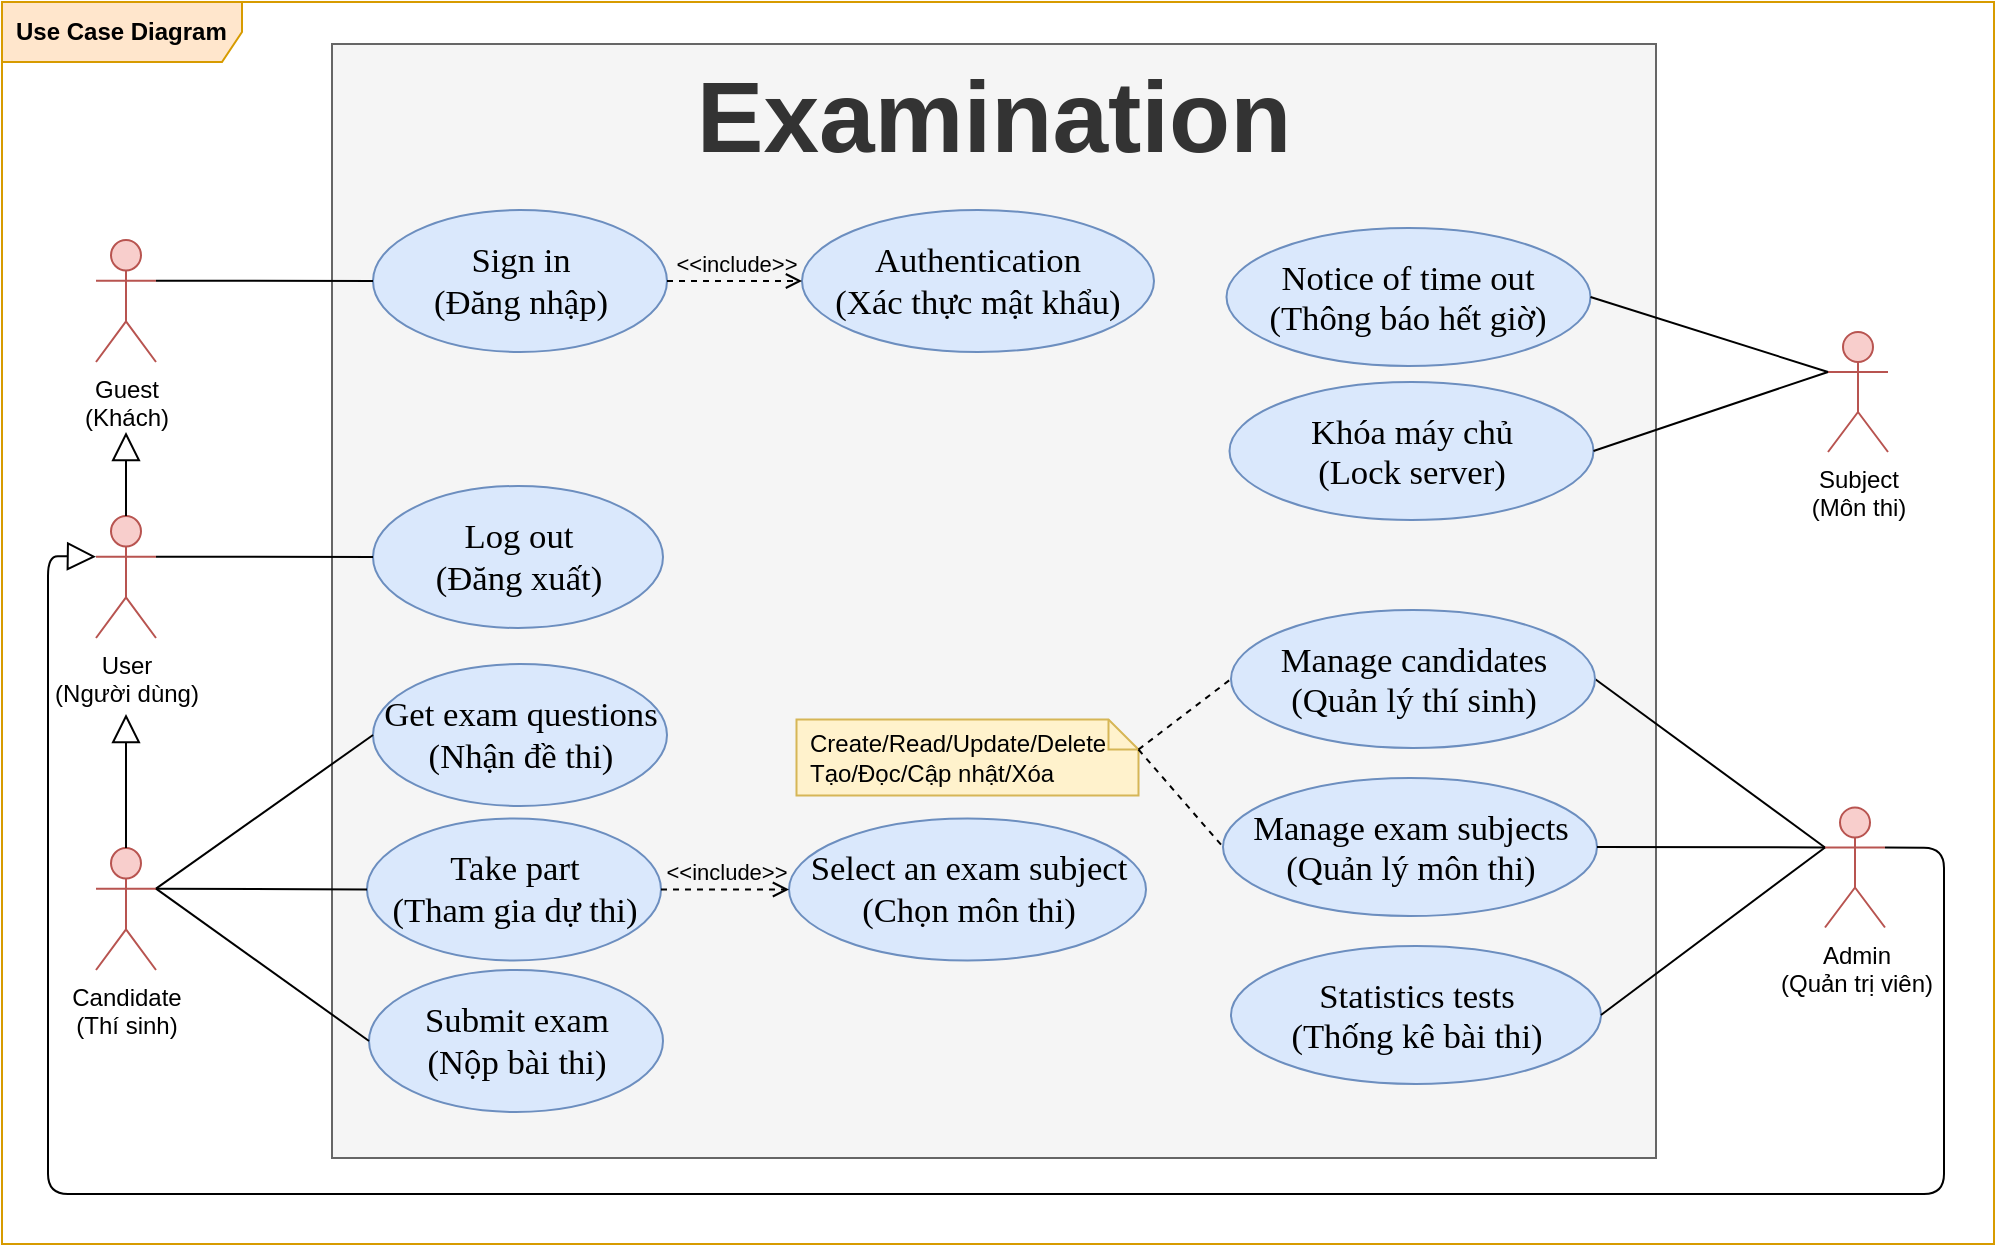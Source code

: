 <mxfile>
    <diagram id="vFwksppeN1v7TlpWI2SC" name="Use Case">
        <mxGraphModel dx="1171" dy="528" grid="0" gridSize="10" guides="1" tooltips="1" connect="1" arrows="1" fold="1" page="0" pageScale="1" pageWidth="827" pageHeight="1169" math="0" shadow="0">
            <root>
                <mxCell id="0"/>
                <mxCell id="1" parent="0"/>
                <mxCell id="3" value="&lt;b&gt;Use Case Diagram&lt;/b&gt;" style="shape=umlFrame;whiteSpace=wrap;html=1;width=120;height=30;boundedLbl=1;verticalAlign=middle;align=left;spacingLeft=5;fillColor=#ffe6cc;strokeColor=#d79b00;swimlaneFillColor=#FFFFFF;" parent="1" vertex="1">
                    <mxGeometry x="388" y="319" width="996" height="621" as="geometry"/>
                </mxCell>
                <mxCell id="4" value="&lt;font style=&quot;font-size: 50px&quot;&gt;Examination&lt;/font&gt;" style="shape=rect;html=1;verticalAlign=top;fontStyle=1;whiteSpace=wrap;align=center;fillColor=#f5f5f5;strokeColor=#666666;fontColor=#333333;" parent="1" vertex="1">
                    <mxGeometry x="553" y="340" width="662" height="557" as="geometry"/>
                </mxCell>
                <mxCell id="7" value="&lt;font face=&quot;times new roman, serif&quot;&gt;&lt;span style=&quot;font-size: 17.333px&quot;&gt;Sign in&lt;br&gt;(Đăng nhập)&lt;/span&gt;&lt;/font&gt;" style="ellipse;whiteSpace=wrap;html=1;fillColor=#dae8fc;strokeColor=#6c8ebf;" parent="1" vertex="1">
                    <mxGeometry x="573.5" y="423" width="147" height="71" as="geometry"/>
                </mxCell>
                <mxCell id="8" value="" style="edgeStyle=none;html=1;endArrow=none;verticalAlign=bottom;entryX=1;entryY=0.333;entryDx=0;entryDy=0;entryPerimeter=0;exitX=0;exitY=0.5;exitDx=0;exitDy=0;" parent="1" source="7" target="28" edge="1">
                    <mxGeometry width="160" relative="1" as="geometry">
                        <mxPoint x="997.5" y="403" as="sourcePoint"/>
                        <mxPoint x="446" y="470" as="targetPoint"/>
                    </mxGeometry>
                </mxCell>
                <mxCell id="11" value="&lt;font face=&quot;times new roman, serif&quot;&gt;&lt;span style=&quot;font-size: 17.333px&quot;&gt;Authentication&lt;br&gt;(Xác thực mật khẩu)&lt;/span&gt;&lt;/font&gt;" style="ellipse;whiteSpace=wrap;html=1;fillColor=#dae8fc;strokeColor=#6c8ebf;" parent="1" vertex="1">
                    <mxGeometry x="788" y="423" width="176" height="71" as="geometry"/>
                </mxCell>
                <mxCell id="12" value="&amp;lt;&amp;lt;include&amp;gt;&amp;gt;" style="edgeStyle=none;html=1;endArrow=open;verticalAlign=bottom;dashed=1;labelBackgroundColor=none;exitX=1;exitY=0.5;exitDx=0;exitDy=0;" parent="1" source="7" target="11" edge="1">
                    <mxGeometry width="160" relative="1" as="geometry">
                        <mxPoint x="317.0" y="270" as="sourcePoint"/>
                        <mxPoint x="921.5" y="710" as="targetPoint"/>
                    </mxGeometry>
                </mxCell>
                <mxCell id="18" value="User&lt;br&gt;(Người dùng)" style="shape=umlActor;verticalLabelPosition=bottom;verticalAlign=top;html=1;fillColor=#f8cecc;strokeColor=#b85450;" parent="1" vertex="1">
                    <mxGeometry x="435" y="576" width="30" height="61" as="geometry"/>
                </mxCell>
                <mxCell id="22" value="&lt;span style=&quot;font-family: &amp;#34;times new roman&amp;#34; , serif ; font-size: 17.333px&quot;&gt;Log out&lt;br&gt;&lt;/span&gt;&lt;font face=&quot;times new roman, serif&quot;&gt;&lt;span style=&quot;font-size: 17.333px&quot;&gt;(Đăng xuất)&lt;br&gt;&lt;/span&gt;&lt;/font&gt;" style="ellipse;whiteSpace=wrap;html=1;fillColor=#dae8fc;strokeColor=#6c8ebf;" parent="1" vertex="1">
                    <mxGeometry x="573.5" y="561" width="145" height="71" as="geometry"/>
                </mxCell>
                <mxCell id="23" value="" style="edgeStyle=none;html=1;endArrow=none;verticalAlign=bottom;exitX=1;exitY=0.333;exitDx=0;exitDy=0;exitPerimeter=0;entryX=0;entryY=0.5;entryDx=0;entryDy=0;" parent="1" source="18" target="22" edge="1">
                    <mxGeometry width="160" relative="1" as="geometry">
                        <mxPoint x="491" y="604" as="sourcePoint"/>
                        <mxPoint x="601" y="651" as="targetPoint"/>
                    </mxGeometry>
                </mxCell>
                <mxCell id="28" value="Guest&lt;br&gt;(Khách)" style="shape=umlActor;verticalLabelPosition=bottom;verticalAlign=top;html=1;fillColor=#f8cecc;strokeColor=#b85450;" parent="1" vertex="1">
                    <mxGeometry x="435" y="438" width="30" height="61" as="geometry"/>
                </mxCell>
                <mxCell id="29" value="" style="edgeStyle=none;html=1;endArrow=block;endFill=0;endSize=12;verticalAlign=bottom;exitX=0.5;exitY=0;exitDx=0;exitDy=0;exitPerimeter=0;" parent="1" source="18" edge="1">
                    <mxGeometry width="160" relative="1" as="geometry">
                        <mxPoint x="665" y="647" as="sourcePoint"/>
                        <mxPoint x="450" y="534" as="targetPoint"/>
                    </mxGeometry>
                </mxCell>
                <mxCell id="40" value="Candidate&lt;br&gt;(Thí sinh)" style="shape=umlActor;verticalLabelPosition=bottom;verticalAlign=top;html=1;fillColor=#f8cecc;strokeColor=#b85450;" parent="1" vertex="1">
                    <mxGeometry x="435" y="742" width="30" height="61" as="geometry"/>
                </mxCell>
                <mxCell id="41" value="&lt;font face=&quot;times new roman, serif&quot;&gt;&lt;span style=&quot;font-size: 17.333px&quot;&gt;Take part&lt;br&gt;(Tham gia dự thi)&lt;/span&gt;&lt;/font&gt;" style="ellipse;whiteSpace=wrap;html=1;fillColor=#dae8fc;strokeColor=#6c8ebf;" parent="1" vertex="1">
                    <mxGeometry x="570.5" y="727.25" width="147" height="71" as="geometry"/>
                </mxCell>
                <mxCell id="42" value="" style="edgeStyle=none;html=1;endArrow=none;verticalAlign=bottom;exitX=0;exitY=0.5;exitDx=0;exitDy=0;entryX=1;entryY=0.333;entryDx=0;entryDy=0;entryPerimeter=0;" parent="1" source="41" target="40" edge="1">
                    <mxGeometry width="160" relative="1" as="geometry">
                        <mxPoint x="419.5" y="812" as="sourcePoint"/>
                        <mxPoint x="529.5" y="678" as="targetPoint"/>
                    </mxGeometry>
                </mxCell>
                <mxCell id="43" value="&lt;font face=&quot;times new roman, serif&quot;&gt;&lt;span style=&quot;font-size: 17.333px&quot;&gt;Select an exam subject&lt;/span&gt;&lt;br&gt;&lt;span style=&quot;font-size: 17.333px&quot;&gt;(Chọn môn thi)&lt;/span&gt;&lt;/font&gt;" style="ellipse;whiteSpace=wrap;html=1;fillColor=#dae8fc;strokeColor=#6c8ebf;" parent="1" vertex="1">
                    <mxGeometry x="781.5" y="727.25" width="178.5" height="71" as="geometry"/>
                </mxCell>
                <mxCell id="44" value="&amp;lt;&amp;lt;include&amp;gt;&amp;gt;" style="edgeStyle=none;html=1;endArrow=open;verticalAlign=bottom;dashed=1;labelBackgroundColor=none;entryX=0;entryY=0.5;entryDx=0;entryDy=0;exitX=1;exitY=0.5;exitDx=0;exitDy=0;" parent="1" source="41" target="43" edge="1">
                    <mxGeometry width="160" relative="1" as="geometry">
                        <mxPoint x="562.5" y="832.25" as="sourcePoint"/>
                        <mxPoint x="722.5" y="832.25" as="targetPoint"/>
                    </mxGeometry>
                </mxCell>
                <mxCell id="93" value="" style="edgeStyle=none;html=1;endArrow=block;endFill=0;endSize=12;verticalAlign=bottom;exitX=0.5;exitY=0;exitDx=0;exitDy=0;exitPerimeter=0;" parent="1" source="40" edge="1">
                    <mxGeometry width="160" relative="1" as="geometry">
                        <mxPoint x="470" y="765" as="sourcePoint"/>
                        <mxPoint x="450" y="675" as="targetPoint"/>
                    </mxGeometry>
                </mxCell>
                <mxCell id="101" value="" style="edgeStyle=none;html=1;endArrow=none;verticalAlign=bottom;exitX=1;exitY=0.5;exitDx=0;exitDy=0;entryX=0;entryY=0.333;entryDx=0;entryDy=0;entryPerimeter=0;" parent="1" source="120" target="106" edge="1">
                    <mxGeometry width="160" relative="1" as="geometry">
                        <mxPoint x="1163.5" y="742.25" as="sourcePoint"/>
                        <mxPoint x="1173.5" y="893" as="targetPoint"/>
                    </mxGeometry>
                </mxCell>
                <mxCell id="104" value="" style="group" parent="1" vertex="1" connectable="0">
                    <mxGeometry x="1299.5" y="715.75" width="30" height="90" as="geometry"/>
                </mxCell>
                <mxCell id="105" value="" style="group" parent="104" vertex="1" connectable="0">
                    <mxGeometry width="30" height="90" as="geometry"/>
                </mxCell>
                <mxCell id="106" value="Admin&lt;br&gt;(Quản trị viên)" style="shape=umlActor;verticalLabelPosition=bottom;verticalAlign=top;html=1;fillColor=#f8cecc;strokeColor=#b85450;" parent="105" vertex="1">
                    <mxGeometry y="6" width="30" height="60" as="geometry"/>
                </mxCell>
                <mxCell id="111" value="" style="edgeStyle=none;html=1;endArrow=block;endFill=0;endSize=12;verticalAlign=bottom;exitX=1;exitY=0.333;exitDx=0;exitDy=0;exitPerimeter=0;entryX=0;entryY=0.333;entryDx=0;entryDy=0;entryPerimeter=0;" parent="1" source="106" target="18" edge="1">
                    <mxGeometry width="160" relative="1" as="geometry">
                        <mxPoint x="1746" y="1083" as="sourcePoint"/>
                        <mxPoint x="1745" y="836" as="targetPoint"/>
                        <Array as="points">
                            <mxPoint x="1359" y="742"/>
                            <mxPoint x="1359" y="915"/>
                            <mxPoint x="411" y="915"/>
                            <mxPoint x="411" y="596"/>
                        </Array>
                    </mxGeometry>
                </mxCell>
                <mxCell id="120" value="&lt;span lang=&quot;EN-US&quot; style=&quot;font-size: 13.0pt ; line-height: 115% ; font-family: &amp;#34;times new roman&amp;#34; , serif&quot;&gt;Manage candidates&lt;br&gt;(Quản&lt;/span&gt;&lt;span style=&quot;font-size: 13.0pt ; line-height: 115% ; font-family: &amp;#34;times new roman&amp;#34; , serif&quot;&gt; lý thí sinh)&lt;br&gt;&lt;/span&gt;" style="ellipse;whiteSpace=wrap;html=1;fillColor=#dae8fc;strokeColor=#6c8ebf;" parent="1" vertex="1">
                    <mxGeometry x="1002.5" y="623" width="182" height="69" as="geometry"/>
                </mxCell>
                <mxCell id="121" value="Create/Read/Update/Delete&#10;Tạo/Đọc/Cập nhật/Xóa" style="shape=note;size=15;spacingLeft=5;align=left;whiteSpace=wrap;fillColor=#fff2cc;strokeColor=#d6b656;" parent="1" vertex="1">
                    <mxGeometry x="785.25" y="677.75" width="171" height="38" as="geometry"/>
                </mxCell>
                <mxCell id="122" value="" style="endArrow=none;dashed=1;html=1;entryX=0;entryY=0.5;entryDx=0;entryDy=0;exitX=0;exitY=0;exitDx=171;exitDy=15;exitPerimeter=0;" parent="1" source="121" target="120" edge="1">
                    <mxGeometry width="50" height="50" relative="1" as="geometry">
                        <mxPoint x="960.0" y="738.5" as="sourcePoint"/>
                        <mxPoint x="1017.5" y="700.63" as="targetPoint"/>
                    </mxGeometry>
                </mxCell>
                <mxCell id="2AbSQogmMVi--ld2LGf0-122" value="&lt;span lang=&quot;EN-US&quot; style=&quot;font-size: 13.0pt ; line-height: 115% ; font-family: &amp;#34;times new roman&amp;#34; , serif&quot;&gt;Manage exam subjects&lt;br&gt;(Quản&lt;/span&gt;&lt;span style=&quot;font-size: 13.0pt ; line-height: 115% ; font-family: &amp;#34;times new roman&amp;#34; , serif&quot;&gt; lý môn thi)&lt;br&gt;&lt;/span&gt;" style="ellipse;whiteSpace=wrap;html=1;fillColor=#dae8fc;strokeColor=#6c8ebf;" vertex="1" parent="1">
                    <mxGeometry x="998.5" y="707" width="187" height="69" as="geometry"/>
                </mxCell>
                <mxCell id="2AbSQogmMVi--ld2LGf0-124" value="" style="endArrow=none;dashed=1;html=1;entryX=0;entryY=0.5;entryDx=0;entryDy=0;exitX=0;exitY=0;exitDx=171;exitDy=15;exitPerimeter=0;" edge="1" source="121" parent="1" target="2AbSQogmMVi--ld2LGf0-122">
                    <mxGeometry width="50" height="50" relative="1" as="geometry">
                        <mxPoint x="960.0" y="738.5" as="sourcePoint"/>
                        <mxPoint x="1029.5" y="779.38" as="targetPoint"/>
                    </mxGeometry>
                </mxCell>
                <mxCell id="2AbSQogmMVi--ld2LGf0-125" value="" style="edgeStyle=none;html=1;endArrow=none;verticalAlign=bottom;exitX=1;exitY=0.5;exitDx=0;exitDy=0;entryX=0;entryY=0.333;entryDx=0;entryDy=0;entryPerimeter=0;" edge="1" parent="1" source="2AbSQogmMVi--ld2LGf0-122" target="106">
                    <mxGeometry width="160" relative="1" as="geometry">
                        <mxPoint x="1203.5" y="751.75" as="sourcePoint"/>
                        <mxPoint x="1309.5" y="751.75" as="targetPoint"/>
                    </mxGeometry>
                </mxCell>
                <mxCell id="PCvY9RVtnEplVj5DhOxz-122" value="&lt;span lang=&quot;EN-US&quot; style=&quot;font-size: 13.0pt ; line-height: 115% ; font-family: &amp;#34;times new roman&amp;#34; , serif&quot;&gt;Statistics tests&lt;br&gt;(Thống kê&lt;/span&gt;&lt;span style=&quot;font-size: 13.0pt ; line-height: 115% ; font-family: &amp;#34;times new roman&amp;#34; , serif&quot;&gt;&amp;nbsp;bài thi)&lt;br&gt;&lt;/span&gt;" style="ellipse;whiteSpace=wrap;html=1;fillColor=#dae8fc;strokeColor=#6c8ebf;" vertex="1" parent="1">
                    <mxGeometry x="1002.5" y="791" width="185" height="69" as="geometry"/>
                </mxCell>
                <mxCell id="PCvY9RVtnEplVj5DhOxz-123" value="" style="edgeStyle=none;html=1;endArrow=none;verticalAlign=bottom;exitX=1;exitY=0.5;exitDx=0;exitDy=0;entryX=0;entryY=0.333;entryDx=0;entryDy=0;entryPerimeter=0;" edge="1" parent="1" source="PCvY9RVtnEplVj5DhOxz-122" target="106">
                    <mxGeometry width="160" relative="1" as="geometry">
                        <mxPoint x="1200.0" y="822.44" as="sourcePoint"/>
                        <mxPoint x="1309.5" y="751.75" as="targetPoint"/>
                    </mxGeometry>
                </mxCell>
                <mxCell id="bOLhH7fUV6sGCiAlFYuq-122" value="&lt;font face=&quot;times new roman, serif&quot;&gt;&lt;span style=&quot;font-size: 17.333px&quot;&gt;Get exam questions&lt;/span&gt;&lt;br&gt;&lt;span style=&quot;font-size: 17.333px&quot;&gt;(Nhận đề thi)&lt;/span&gt;&lt;/font&gt;" style="ellipse;whiteSpace=wrap;html=1;fillColor=#dae8fc;strokeColor=#6c8ebf;" vertex="1" parent="1">
                    <mxGeometry x="573.5" y="650" width="147" height="71" as="geometry"/>
                </mxCell>
                <mxCell id="bOLhH7fUV6sGCiAlFYuq-123" value="&lt;font face=&quot;times new roman, serif&quot;&gt;&lt;span style=&quot;font-size: 17.333px&quot;&gt;Submit exam&lt;br&gt;(&lt;/span&gt;&lt;/font&gt;&lt;span style=&quot;font-family: &amp;#34;times new roman&amp;#34; , serif ; font-size: 17.333px&quot;&gt;Nộp bài thi&lt;/span&gt;&lt;font face=&quot;times new roman, serif&quot;&gt;&lt;span style=&quot;font-size: 17.333px&quot;&gt;)&lt;/span&gt;&lt;/font&gt;" style="ellipse;whiteSpace=wrap;html=1;fillColor=#dae8fc;strokeColor=#6c8ebf;" vertex="1" parent="1">
                    <mxGeometry x="571.5" y="803" width="147" height="71" as="geometry"/>
                </mxCell>
                <mxCell id="bOLhH7fUV6sGCiAlFYuq-124" value="" style="edgeStyle=none;html=1;endArrow=none;verticalAlign=bottom;exitX=0;exitY=0.5;exitDx=0;exitDy=0;entryX=1;entryY=0.333;entryDx=0;entryDy=0;entryPerimeter=0;" edge="1" parent="1" source="bOLhH7fUV6sGCiAlFYuq-122" target="40">
                    <mxGeometry width="160" relative="1" as="geometry">
                        <mxPoint x="580.5" y="772.75" as="sourcePoint"/>
                        <mxPoint x="383" y="725" as="targetPoint"/>
                    </mxGeometry>
                </mxCell>
                <mxCell id="bOLhH7fUV6sGCiAlFYuq-125" value="" style="edgeStyle=none;html=1;endArrow=none;verticalAlign=bottom;exitX=0;exitY=0.5;exitDx=0;exitDy=0;entryX=1;entryY=0.333;entryDx=0;entryDy=0;entryPerimeter=0;" edge="1" parent="1" source="bOLhH7fUV6sGCiAlFYuq-123" target="40">
                    <mxGeometry width="160" relative="1" as="geometry">
                        <mxPoint x="583.5" y="695.5" as="sourcePoint"/>
                        <mxPoint x="475" y="772.333" as="targetPoint"/>
                    </mxGeometry>
                </mxCell>
                <mxCell id="bOLhH7fUV6sGCiAlFYuq-126" value="Subject&lt;br&gt;(Môn thi)" style="shape=umlActor;verticalLabelPosition=bottom;verticalAlign=top;html=1;fillColor=#f8cecc;strokeColor=#b85450;" vertex="1" parent="1">
                    <mxGeometry x="1301" y="484" width="30" height="60" as="geometry"/>
                </mxCell>
                <mxCell id="bOLhH7fUV6sGCiAlFYuq-128" value="&lt;span style=&quot;font-size: 13.0pt ; line-height: 115% ; font-family: &amp;#34;times new roman&amp;#34; , serif&quot;&gt;&lt;span lang=&quot;EN-US&quot; style=&quot;font-family: &amp;#34;helvetica&amp;#34; ; font-size: 12px ; line-height: 13.8px&quot;&gt;&lt;font face=&quot;times new roman, serif&quot;&gt;&lt;span style=&quot;font-size: 17.333px&quot;&gt;Notice of time out&lt;/span&gt;&lt;br&gt;&lt;span style=&quot;font-size: 13pt&quot;&gt;(Thông báo hết giờ&lt;/span&gt;&lt;/font&gt;&lt;/span&gt;&lt;span style=&quot;font-size: 13pt ; line-height: 19.933px&quot;&gt;)&lt;/span&gt;&lt;br&gt;&lt;/span&gt;" style="ellipse;whiteSpace=wrap;html=1;fillColor=#dae8fc;strokeColor=#6c8ebf;" vertex="1" parent="1">
                    <mxGeometry x="1000.25" y="432" width="182" height="69" as="geometry"/>
                </mxCell>
                <mxCell id="bOLhH7fUV6sGCiAlFYuq-129" value="&lt;span style=&quot;font-size: 13.0pt ; line-height: 115% ; font-family: &amp;#34;times new roman&amp;#34; , serif&quot;&gt;&lt;span lang=&quot;EN-US&quot; style=&quot;font-family: &amp;#34;helvetica&amp;#34; ; font-size: 12px ; line-height: 13.8px&quot;&gt;&lt;font face=&quot;times new roman, serif&quot;&gt;&lt;span style=&quot;font-size: 17.333px&quot;&gt;Khóa máy chủ&lt;/span&gt;&lt;br&gt;&lt;span style=&quot;font-size: 13pt&quot;&gt;(Lock server&lt;/span&gt;&lt;/font&gt;&lt;/span&gt;&lt;span style=&quot;font-size: 13pt ; line-height: 19.933px&quot;&gt;)&lt;/span&gt;&lt;br&gt;&lt;/span&gt;" style="ellipse;whiteSpace=wrap;html=1;fillColor=#dae8fc;strokeColor=#6c8ebf;" vertex="1" parent="1">
                    <mxGeometry x="1001.75" y="509" width="182" height="69" as="geometry"/>
                </mxCell>
                <mxCell id="bOLhH7fUV6sGCiAlFYuq-130" value="" style="edgeStyle=none;html=1;endArrow=none;verticalAlign=bottom;exitX=1;exitY=0.5;exitDx=0;exitDy=0;entryX=0;entryY=0.333;entryDx=0;entryDy=0;entryPerimeter=0;" edge="1" parent="1" source="bOLhH7fUV6sGCiAlFYuq-128" target="bOLhH7fUV6sGCiAlFYuq-126">
                    <mxGeometry width="160" relative="1" as="geometry">
                        <mxPoint x="1194.5" y="667.5" as="sourcePoint"/>
                        <mxPoint x="1309.5" y="751.75" as="targetPoint"/>
                    </mxGeometry>
                </mxCell>
                <mxCell id="bOLhH7fUV6sGCiAlFYuq-131" value="" style="edgeStyle=none;html=1;endArrow=none;verticalAlign=bottom;exitX=1;exitY=0.5;exitDx=0;exitDy=0;entryX=0;entryY=0.333;entryDx=0;entryDy=0;entryPerimeter=0;" edge="1" parent="1" source="bOLhH7fUV6sGCiAlFYuq-129" target="bOLhH7fUV6sGCiAlFYuq-126">
                    <mxGeometry width="160" relative="1" as="geometry">
                        <mxPoint x="1193.0" y="467.5" as="sourcePoint"/>
                        <mxPoint x="1302" y="505" as="targetPoint"/>
                    </mxGeometry>
                </mxCell>
            </root>
        </mxGraphModel>
    </diagram>
    <diagram id="VcW4fUZPZZoMmt9Khkdq" name="Class">
        <mxGraphModel dx="761" dy="743" grid="0" gridSize="10" guides="1" tooltips="1" connect="1" arrows="1" fold="1" page="0" pageScale="1" pageWidth="827" pageHeight="1169" math="0" shadow="0">
            <root>
                <mxCell id="Jz3qjyxFBSEg-2J9E2p_-0"/>
                <mxCell id="Jz3qjyxFBSEg-2J9E2p_-1" parent="Jz3qjyxFBSEg-2J9E2p_-0"/>
                <mxCell id="TAutXAkVlzBhgAMifwpL-0" value="Biểu đồ lớp" style="shape=umlFrame;whiteSpace=wrap;html=1;width=85;height=24;boundedLbl=1;verticalAlign=middle;align=left;spacingLeft=5;fillColor=#ffe6cc;strokeColor=#d79b00;swimlaneFillColor=#FFFFFF;fontStyle=1" vertex="1" parent="Jz3qjyxFBSEg-2J9E2p_-1">
                    <mxGeometry x="66" y="-115.5" width="1686" height="1030" as="geometry"/>
                </mxCell>
                <mxCell id="TAutXAkVlzBhgAMifwpL-1" value="Khach" style="swimlane;fontStyle=3;align=center;verticalAlign=top;childLayout=stackLayout;horizontal=1;startSize=24;horizontalStack=0;resizeParent=1;resizeParentMax=0;resizeLast=0;collapsible=1;marginBottom=0;fillColor=#fff2cc;strokeColor=#d6b656;gradientColor=#ffd966;" vertex="1" parent="Jz3qjyxFBSEg-2J9E2p_-1">
                    <mxGeometry x="112" y="-82" width="339" height="153" as="geometry">
                        <mxRectangle x="0.5" y="4" width="64" height="26" as="alternateBounds"/>
                    </mxGeometry>
                </mxCell>
                <mxCell id="TAutXAkVlzBhgAMifwpL-2" value="" style="line;strokeWidth=1;fillColor=none;align=left;verticalAlign=middle;spacingTop=-1;spacingLeft=3;spacingRight=3;rotatable=0;labelPosition=right;points=[];portConstraint=eastwest;" vertex="1" parent="TAutXAkVlzBhgAMifwpL-1">
                    <mxGeometry y="24" width="339" height="8" as="geometry"/>
                </mxCell>
                <mxCell id="TAutXAkVlzBhgAMifwpL-3" value="+ xemThongTinPhongKham(): void&#10;+ timKiem(tuKhoa: String)&#10;+ dangNhap(tenNguoiDung: String, matKhau: String): String&#10;- xacThuc(tenNguoiDung: String, matKhau: String): boolean&#10;- xacMinh(tenNguoiDung: String): boolean&#10;+ dangKyTaiKhoan(BenhNhan): BenhNhan&#10;- xacMinh(soDienThoai: String, maXacNhan: String): boolean&#10;+ datLaiMatKhau(matKhau: String, matKhauMoi:String): void" style="text;strokeColor=#6c8ebf;fillColor=#dae8fc;align=left;verticalAlign=top;spacingLeft=4;spacingRight=4;overflow=hidden;rotatable=0;points=[[0,0.5],[1,0.5]];portConstraint=eastwest;fontStyle=0;" vertex="1" parent="TAutXAkVlzBhgAMifwpL-1">
                    <mxGeometry y="32" width="339" height="121" as="geometry"/>
                </mxCell>
                <mxCell id="TAutXAkVlzBhgAMifwpL-4" value="NguoiDung" style="swimlane;fontStyle=1;align=center;verticalAlign=top;childLayout=stackLayout;horizontal=1;startSize=26;horizontalStack=0;resizeParent=1;resizeParentMax=0;resizeLast=0;collapsible=1;marginBottom=0;fillColor=#fff2cc;strokeColor=#d6b656;gradientColor=#ffd966;" vertex="1" parent="Jz3qjyxFBSEg-2J9E2p_-1">
                    <mxGeometry x="112" y="138" width="339" height="202" as="geometry"/>
                </mxCell>
                <mxCell id="TAutXAkVlzBhgAMifwpL-5" value="+ maND: String {id}&#10;- tenNguoiDung: String {unique}&#10;- matKhau: String&#10;- dangDangNhap: boolean = false" style="text;strokeColor=#d79b00;fillColor=#ffe6cc;align=left;verticalAlign=top;spacingLeft=4;spacingRight=4;overflow=hidden;rotatable=0;points=[[0,0.5],[1,0.5]];portConstraint=eastwest;" vertex="1" parent="TAutXAkVlzBhgAMifwpL-4">
                    <mxGeometry y="26" width="339" height="62" as="geometry"/>
                </mxCell>
                <mxCell id="TAutXAkVlzBhgAMifwpL-6" value="" style="line;strokeWidth=1;fillColor=none;align=left;verticalAlign=middle;spacingTop=-1;spacingLeft=3;spacingRight=3;rotatable=0;labelPosition=right;points=[];portConstraint=eastwest;" vertex="1" parent="TAutXAkVlzBhgAMifwpL-4">
                    <mxGeometry y="88" width="339" height="8" as="geometry"/>
                </mxCell>
                <mxCell id="TAutXAkVlzBhgAMifwpL-7" value="+ NguoiDung(String, String)&#10;+ dangXuat(): boolean&#10;+ doiMatKhau(matKhau: String, matKhauMoi: String): boolean&#10;- xacThuc(matKhau: String): boolean&#10;+ xemHoSo(): HoSo&#10;+ chinhSuaHoSo(String, String, int, GioiTinh, String, String,&#10;String): HoSo" style="text;strokeColor=#6c8ebf;fillColor=#dae8fc;align=left;verticalAlign=top;spacingLeft=4;spacingRight=4;overflow=hidden;rotatable=0;points=[[0,0.5],[1,0.5]];portConstraint=eastwest;" vertex="1" parent="TAutXAkVlzBhgAMifwpL-4">
                    <mxGeometry y="96" width="339" height="106" as="geometry"/>
                </mxCell>
                <mxCell id="TAutXAkVlzBhgAMifwpL-8" value="HoSo" style="swimlane;fontStyle=1;align=center;verticalAlign=top;childLayout=stackLayout;horizontal=1;startSize=26;horizontalStack=0;resizeParent=1;resizeParentMax=0;resizeLast=0;collapsible=1;marginBottom=0;fillColor=#fff2cc;strokeColor=#d6b656;gradientColor=#ffd966;" vertex="1" parent="Jz3qjyxFBSEg-2J9E2p_-1">
                    <mxGeometry x="562" y="154" width="122" height="190" as="geometry"/>
                </mxCell>
                <mxCell id="TAutXAkVlzBhgAMifwpL-9" value="+ maHS: String {id}&#10;- ten: String&#10;- ho: String&#10;- ngaySinh: Date&#10;- gioiTinh: GioiTinh&#10;- soDienThoai: String&#10;- diaChi: String&#10;- maND: String" style="text;strokeColor=#d79b00;fillColor=#ffe6cc;align=left;verticalAlign=top;spacingLeft=4;spacingRight=4;overflow=hidden;rotatable=0;points=[[0,0.5],[1,0.5]];portConstraint=eastwest;" vertex="1" parent="TAutXAkVlzBhgAMifwpL-8">
                    <mxGeometry y="26" width="122" height="119" as="geometry"/>
                </mxCell>
                <mxCell id="TAutXAkVlzBhgAMifwpL-10" value="" style="line;strokeWidth=1;fillColor=none;align=left;verticalAlign=middle;spacingTop=-1;spacingLeft=3;spacingRight=3;rotatable=0;labelPosition=right;points=[];portConstraint=eastwest;" vertex="1" parent="TAutXAkVlzBhgAMifwpL-8">
                    <mxGeometry y="145" width="122" height="8" as="geometry"/>
                </mxCell>
                <mxCell id="TAutXAkVlzBhgAMifwpL-11" value="+ HoSo()&#10;+ getTuoi(): int" style="text;strokeColor=#6c8ebf;fillColor=#dae8fc;align=left;verticalAlign=top;spacingLeft=4;spacingRight=4;overflow=hidden;rotatable=0;points=[[0,0.5],[1,0.5]];portConstraint=eastwest;fontStyle=0" vertex="1" parent="TAutXAkVlzBhgAMifwpL-8">
                    <mxGeometry y="153" width="122" height="37" as="geometry"/>
                </mxCell>
                <mxCell id="TAutXAkVlzBhgAMifwpL-12" value="BenhNhan" style="swimlane;fontStyle=1;align=center;verticalAlign=top;childLayout=stackLayout;horizontal=1;startSize=26;horizontalStack=0;resizeParent=1;resizeParentMax=0;resizeLast=0;collapsible=1;marginBottom=0;fillColor=#fff2cc;strokeColor=#d6b656;gradientColor=#ffd966;" vertex="1" parent="Jz3qjyxFBSEg-2J9E2p_-1">
                    <mxGeometry x="113" y="395" width="339" height="220" as="geometry"/>
                </mxCell>
                <mxCell id="TAutXAkVlzBhgAMifwpL-13" value="+ maBN: String {id}&#10;- soBaoHiemYTe: String&#10;- biKhoa: boolean" style="text;strokeColor=#d79b00;fillColor=#ffe6cc;align=left;verticalAlign=top;spacingLeft=4;spacingRight=4;overflow=hidden;rotatable=0;points=[[0,0.5],[1,0.5]];portConstraint=eastwest;" vertex="1" parent="TAutXAkVlzBhgAMifwpL-12">
                    <mxGeometry y="26" width="339" height="52" as="geometry"/>
                </mxCell>
                <mxCell id="TAutXAkVlzBhgAMifwpL-14" value="" style="line;strokeWidth=1;fillColor=none;align=left;verticalAlign=middle;spacingTop=-1;spacingLeft=3;spacingRight=3;rotatable=0;labelPosition=right;points=[];portConstraint=eastwest;" vertex="1" parent="TAutXAkVlzBhgAMifwpL-12">
                    <mxGeometry y="78" width="339" height="8" as="geometry"/>
                </mxCell>
                <mxCell id="TAutXAkVlzBhgAMifwpL-15" value="+ BenhNhan(String, String, String)&#10;+ dangKyKhamBenh(): boolean&#10;+ huy(): boolean&#10;- chonLichKham(): LichKham&#10;+ xemDonThuoc(matKhau: String, matKhauMoi: String): void&#10;+ in(): void&#10;+ thanhToanDonThuoc(): boolean&#10;- thanhToanBangThe(): boolean&#10;- thanhToanBangMoMo(): boolean" style="text;strokeColor=#6c8ebf;fillColor=#dae8fc;align=left;verticalAlign=top;spacingLeft=4;spacingRight=4;overflow=hidden;rotatable=0;points=[[0,0.5],[1,0.5]];portConstraint=eastwest;fontStyle=0" vertex="1" parent="TAutXAkVlzBhgAMifwpL-12">
                    <mxGeometry y="86" width="339" height="134" as="geometry"/>
                </mxCell>
                <mxCell id="TAutXAkVlzBhgAMifwpL-16" value="&lt;p style=&quot;margin: 0px ; margin-top: 4px ; text-align: center&quot;&gt;&amp;lt;&amp;lt;enumeration&amp;gt;&amp;gt;&lt;br&gt;&lt;b&gt;GioiTinh&lt;/b&gt;&lt;/p&gt;&lt;hr&gt;&lt;p style=&quot;margin: 0px ; margin-left: 8px ; text-align: left&quot;&gt;Nam&lt;br&gt;Nu&lt;/p&gt;" style="shape=rect;html=1;overflow=fill;whiteSpace=wrap;fillColor=#e1d5e7;strokeColor=#9673a6;" vertex="1" parent="Jz3qjyxFBSEg-2J9E2p_-1">
                    <mxGeometry x="738" y="200.5" width="114" height="78" as="geometry"/>
                </mxCell>
                <mxCell id="TAutXAkVlzBhgAMifwpL-17" value="" style="endArrow=block;endSize=16;endFill=0;html=1;exitX=0.5;exitY=0;exitDx=0;exitDy=0;entryX=0.498;entryY=0.998;entryDx=0;entryDy=0;entryPerimeter=0;" edge="1" parent="Jz3qjyxFBSEg-2J9E2p_-1" source="TAutXAkVlzBhgAMifwpL-4" target="TAutXAkVlzBhgAMifwpL-3">
                    <mxGeometry width="160" relative="1" as="geometry">
                        <mxPoint x="306" y="210" as="sourcePoint"/>
                        <mxPoint x="260" y="165" as="targetPoint"/>
                    </mxGeometry>
                </mxCell>
                <mxCell id="TAutXAkVlzBhgAMifwpL-18" value="" style="endArrow=block;endSize=16;endFill=0;html=1;exitX=0.5;exitY=0;exitDx=0;exitDy=0;entryX=0.502;entryY=0.997;entryDx=0;entryDy=0;entryPerimeter=0;" edge="1" parent="Jz3qjyxFBSEg-2J9E2p_-1" source="TAutXAkVlzBhgAMifwpL-12" target="TAutXAkVlzBhgAMifwpL-7">
                    <mxGeometry width="160" relative="1" as="geometry">
                        <mxPoint x="246" y="398" as="sourcePoint"/>
                        <mxPoint x="327" y="383" as="targetPoint"/>
                    </mxGeometry>
                </mxCell>
                <mxCell id="TAutXAkVlzBhgAMifwpL-19" value="LichKham" style="swimlane;fontStyle=1;align=center;verticalAlign=top;childLayout=stackLayout;horizontal=1;startSize=24;horizontalStack=0;resizeParent=1;resizeParentMax=0;resizeLast=0;collapsible=1;marginBottom=0;fillColor=#fff2cc;strokeColor=#d6b656;gradientColor=#ffd966;" vertex="1" parent="Jz3qjyxFBSEg-2J9E2p_-1">
                    <mxGeometry x="561" y="406" width="122" height="131" as="geometry"/>
                </mxCell>
                <mxCell id="TAutXAkVlzBhgAMifwpL-20" value="+ soThuTu: int {id}&#10;- ngayKham: Date&#10;- buoi: Buoi" style="text;strokeColor=#d79b00;fillColor=#ffe6cc;align=left;verticalAlign=top;spacingLeft=4;spacingRight=4;overflow=hidden;rotatable=0;points=[[0,0.5],[1,0.5]];portConstraint=eastwest;" vertex="1" parent="TAutXAkVlzBhgAMifwpL-19">
                    <mxGeometry y="24" width="122" height="50" as="geometry"/>
                </mxCell>
                <mxCell id="TAutXAkVlzBhgAMifwpL-21" value="" style="line;strokeWidth=1;fillColor=none;align=left;verticalAlign=middle;spacingTop=-1;spacingLeft=3;spacingRight=3;rotatable=0;labelPosition=right;points=[];portConstraint=eastwest;" vertex="1" parent="TAutXAkVlzBhgAMifwpL-19">
                    <mxGeometry y="74" width="122" height="8" as="geometry"/>
                </mxCell>
                <mxCell id="TAutXAkVlzBhgAMifwpL-22" value="+ LichKham(&#10;ngay: Date,&#10;buoi: Buoi)" style="text;strokeColor=#6c8ebf;fillColor=#dae8fc;align=left;verticalAlign=top;spacingLeft=4;spacingRight=4;overflow=hidden;rotatable=0;points=[[0,0.5],[1,0.5]];portConstraint=eastwest;fontStyle=0" vertex="1" parent="TAutXAkVlzBhgAMifwpL-19">
                    <mxGeometry y="82" width="122" height="49" as="geometry"/>
                </mxCell>
                <mxCell id="TAutXAkVlzBhgAMifwpL-23" value="&lt;p style=&quot;margin: 0px ; margin-top: 4px ; text-align: center&quot;&gt;&amp;lt;&amp;lt;enumeration&amp;gt;&amp;gt;&lt;br&gt;&lt;b&gt;Buoi&lt;/b&gt;&lt;/p&gt;&lt;hr&gt;&lt;p style=&quot;margin: 0px ; margin-left: 8px ; text-align: left&quot;&gt;Sang&lt;br&gt;Chieu&lt;/p&gt;" style="shape=rect;html=1;overflow=fill;whiteSpace=wrap;fillColor=#e1d5e7;strokeColor=#9673a6;" vertex="1" parent="Jz3qjyxFBSEg-2J9E2p_-1">
                    <mxGeometry x="738" y="406" width="114" height="78" as="geometry"/>
                </mxCell>
                <mxCell id="TAutXAkVlzBhgAMifwpL-24" value="QuanTriVien" style="swimlane;fontStyle=1;align=center;verticalAlign=top;childLayout=stackLayout;horizontal=1;startSize=26;horizontalStack=0;resizeParent=1;resizeParentMax=0;resizeLast=0;collapsible=1;marginBottom=0;fillColor=#fff2cc;strokeColor=#d6b656;gradientColor=#ffd966;" vertex="1" parent="Jz3qjyxFBSEg-2J9E2p_-1">
                    <mxGeometry x="112" y="684" width="339" height="195" as="geometry"/>
                </mxCell>
                <mxCell id="TAutXAkVlzBhgAMifwpL-25" value="# maQTV: String {id}" style="text;strokeColor=#d79b00;fillColor=#ffe6cc;align=left;verticalAlign=top;spacingLeft=4;spacingRight=4;overflow=hidden;rotatable=0;points=[[0,0.5],[1,0.5]];portConstraint=eastwest;" vertex="1" parent="TAutXAkVlzBhgAMifwpL-24">
                    <mxGeometry y="26" width="339" height="26" as="geometry"/>
                </mxCell>
                <mxCell id="TAutXAkVlzBhgAMifwpL-26" value="" style="line;strokeWidth=1;fillColor=none;align=left;verticalAlign=middle;spacingTop=-1;spacingLeft=3;spacingRight=3;rotatable=0;labelPosition=right;points=[];portConstraint=eastwest;" vertex="1" parent="TAutXAkVlzBhgAMifwpL-24">
                    <mxGeometry y="52" width="339" height="8" as="geometry"/>
                </mxCell>
                <mxCell id="TAutXAkVlzBhgAMifwpL-27" value="+ QuanTriVien(String, String, String)&#10;+ xemHoSo(maND: String): HoSo&#10;+ taoTaiKhoan(NhanVien): NhanVien&#10;+ quanLyTaiKhoan(maND: String): void&#10;+ xoaTaiKhoan(maND: String): boolean&#10;+ khoaTaiKhoan(maND: String, biKhoa: boolean): boolean&#10;+ doiMatKhau(matKhau: String): boolean&#10;+ thongKe(thoiDiemBatDau: Date, thoiDiemKetThuc: Date,&#10;loaiSanPham: LoaiSanPham): ArrayList&lt;SanPham&gt;" style="text;strokeColor=#6c8ebf;fillColor=#dae8fc;align=left;verticalAlign=top;spacingLeft=4;spacingRight=4;overflow=hidden;rotatable=0;points=[[0,0.5],[1,0.5]];portConstraint=eastwest;fontStyle=0" vertex="1" parent="TAutXAkVlzBhgAMifwpL-24">
                    <mxGeometry y="60" width="339" height="135" as="geometry"/>
                </mxCell>
                <mxCell id="TAutXAkVlzBhgAMifwpL-28" value="" style="endArrow=block;endSize=16;endFill=0;html=1;exitX=0.5;exitY=0;exitDx=0;exitDy=0;entryX=0.5;entryY=1;entryDx=0;entryDy=0;entryPerimeter=0;" edge="1" parent="Jz3qjyxFBSEg-2J9E2p_-1" source="TAutXAkVlzBhgAMifwpL-24" target="TAutXAkVlzBhgAMifwpL-15">
                    <mxGeometry width="160" relative="1" as="geometry">
                        <mxPoint x="219" y="679" as="sourcePoint"/>
                        <mxPoint x="283" y="624" as="targetPoint"/>
                    </mxGeometry>
                </mxCell>
                <mxCell id="TAutXAkVlzBhgAMifwpL-29" value="YTa" style="swimlane;fontStyle=1;align=center;verticalAlign=top;childLayout=stackLayout;horizontal=1;startSize=26;horizontalStack=0;resizeParent=1;resizeParentMax=0;resizeLast=0;collapsible=1;marginBottom=0;fillColor=#fff2cc;strokeColor=#d6b656;gradientColor=#ffd966;" vertex="1" parent="Jz3qjyxFBSEg-2J9E2p_-1">
                    <mxGeometry x="1285" y="11" width="308" height="84" as="geometry"/>
                </mxCell>
                <mxCell id="TAutXAkVlzBhgAMifwpL-30" value="" style="line;strokeWidth=1;fillColor=none;align=left;verticalAlign=middle;spacingTop=-1;spacingLeft=3;spacingRight=3;rotatable=0;labelPosition=right;points=[];portConstraint=eastwest;" vertex="1" parent="TAutXAkVlzBhgAMifwpL-29">
                    <mxGeometry y="26" width="308" height="8" as="geometry"/>
                </mxCell>
                <mxCell id="TAutXAkVlzBhgAMifwpL-31" value="+YTa(maNV: String)&#10;+ xemLichKham(soThuTu: int): LichKham&#10;+ xemDanhSachLichKham(Date, Buoi): List&lt;LichKham&gt;" style="text;strokeColor=#6c8ebf;fillColor=#dae8fc;align=left;verticalAlign=top;spacingLeft=4;spacingRight=4;overflow=hidden;rotatable=0;points=[[0,0.5],[1,0.5]];portConstraint=eastwest;" vertex="1" parent="TAutXAkVlzBhgAMifwpL-29">
                    <mxGeometry y="34" width="308" height="50" as="geometry"/>
                </mxCell>
                <mxCell id="TAutXAkVlzBhgAMifwpL-32" value="DonThuoc" style="swimlane;fontStyle=1;align=center;verticalAlign=top;childLayout=stackLayout;horizontal=1;startSize=26;horizontalStack=0;resizeParent=1;resizeParentMax=0;resizeLast=0;collapsible=1;marginBottom=0;fillColor=#fff2cc;strokeColor=#d6b656;gradientColor=#ffd966;" vertex="1" parent="Jz3qjyxFBSEg-2J9E2p_-1">
                    <mxGeometry x="872" y="165" width="332" height="176" as="geometry"/>
                </mxCell>
                <mxCell id="TAutXAkVlzBhgAMifwpL-33" value="+ maDT: String {id}&#10;- chuanDoan: String&#10;- danhSachChiTietThuoc: List&lt;ChiTietThuoc&gt;&#10;- loiDan: String&#10;- ngayTaiKham: Date&#10;- maBS: String&#10;- maBN: String" style="text;strokeColor=#d79b00;fillColor=#ffe6cc;align=left;verticalAlign=top;spacingLeft=4;spacingRight=4;overflow=hidden;rotatable=0;points=[[0,0.5],[1,0.5]];portConstraint=eastwest;" vertex="1" parent="TAutXAkVlzBhgAMifwpL-32">
                    <mxGeometry y="26" width="332" height="104" as="geometry"/>
                </mxCell>
                <mxCell id="TAutXAkVlzBhgAMifwpL-34" value="" style="line;strokeWidth=1;fillColor=none;align=left;verticalAlign=middle;spacingTop=-1;spacingLeft=3;spacingRight=3;rotatable=0;labelPosition=right;points=[];portConstraint=eastwest;" vertex="1" parent="TAutXAkVlzBhgAMifwpL-32">
                    <mxGeometry y="130" width="332" height="8" as="geometry"/>
                </mxCell>
                <mxCell id="TAutXAkVlzBhgAMifwpL-35" value="+ DonThuoc(String, List&lt;ChiTietThuoc&gt;, String, Date, String)&#10;+ DonThuoc(String, List&lt;ChiTietThuoc&gt;, Date, String)" style="text;strokeColor=#6c8ebf;fillColor=#dae8fc;align=left;verticalAlign=top;spacingLeft=4;spacingRight=4;overflow=hidden;rotatable=0;points=[[0,0.5],[1,0.5]];portConstraint=eastwest;" vertex="1" parent="TAutXAkVlzBhgAMifwpL-32">
                    <mxGeometry y="138" width="332" height="38" as="geometry"/>
                </mxCell>
                <mxCell id="TAutXAkVlzBhgAMifwpL-36" value="Thuoc" style="swimlane;fontStyle=1;align=center;verticalAlign=top;childLayout=stackLayout;horizontal=1;startSize=26;horizontalStack=0;resizeParent=1;resizeParentMax=0;resizeLast=0;collapsible=1;marginBottom=0;fillColor=#fff2cc;strokeColor=#d6b656;gradientColor=#ffd966;" vertex="1" parent="Jz3qjyxFBSEg-2J9E2p_-1">
                    <mxGeometry x="872" y="607" width="331" height="119" as="geometry"/>
                </mxCell>
                <mxCell id="TAutXAkVlzBhgAMifwpL-37" value="+ maT: String {id}&#10;- ngaySanXuat: Date&#10;- hanSuDung: Date&#10;- maTK: String" style="text;strokeColor=#d79b00;fillColor=#ffe6cc;align=left;verticalAlign=top;spacingLeft=4;spacingRight=4;overflow=hidden;rotatable=0;points=[[0,0.5],[1,0.5]];portConstraint=eastwest;" vertex="1" parent="TAutXAkVlzBhgAMifwpL-36">
                    <mxGeometry y="26" width="331" height="62" as="geometry"/>
                </mxCell>
                <mxCell id="TAutXAkVlzBhgAMifwpL-38" value="" style="line;strokeWidth=1;fillColor=none;align=left;verticalAlign=middle;spacingTop=-1;spacingLeft=3;spacingRight=3;rotatable=0;labelPosition=right;points=[];portConstraint=eastwest;" vertex="1" parent="TAutXAkVlzBhgAMifwpL-36">
                    <mxGeometry y="88" width="331" height="8" as="geometry"/>
                </mxCell>
                <mxCell id="TAutXAkVlzBhgAMifwpL-39" value="+ Thuoc(String, String, String, int, int, int, int, Date, Date)" style="text;strokeColor=#6c8ebf;fillColor=#dae8fc;align=left;verticalAlign=top;spacingLeft=4;spacingRight=4;overflow=hidden;rotatable=0;points=[[0,0.5],[1,0.5]];portConstraint=eastwest;" vertex="1" parent="TAutXAkVlzBhgAMifwpL-36">
                    <mxGeometry y="96" width="331" height="23" as="geometry"/>
                </mxCell>
                <mxCell id="TAutXAkVlzBhgAMifwpL-40" value="ChiTietThuoc" style="swimlane;fontStyle=1;align=center;verticalAlign=top;childLayout=stackLayout;horizontal=1;startSize=26;horizontalStack=0;resizeParent=1;resizeParentMax=0;resizeLast=0;collapsible=1;marginBottom=0;fillColor=#fff2cc;strokeColor=#d6b656;gradientColor=#ffd966;" vertex="1" parent="Jz3qjyxFBSEg-2J9E2p_-1">
                    <mxGeometry x="872" y="422" width="332" height="110" as="geometry"/>
                </mxCell>
                <mxCell id="TAutXAkVlzBhgAMifwpL-41" value="- maT: String {id}&#10;- soLan: int&#10;- soVien: int" style="text;strokeColor=#d79b00;fillColor=#ffe6cc;align=left;verticalAlign=top;spacingLeft=4;spacingRight=4;overflow=hidden;rotatable=0;points=[[0,0.5],[1,0.5]];portConstraint=eastwest;" vertex="1" parent="TAutXAkVlzBhgAMifwpL-40">
                    <mxGeometry y="26" width="332" height="50" as="geometry"/>
                </mxCell>
                <mxCell id="TAutXAkVlzBhgAMifwpL-42" value="" style="line;strokeWidth=1;fillColor=none;align=left;verticalAlign=middle;spacingTop=-1;spacingLeft=3;spacingRight=3;rotatable=0;labelPosition=right;points=[];portConstraint=eastwest;" vertex="1" parent="TAutXAkVlzBhgAMifwpL-40">
                    <mxGeometry y="76" width="332" height="8" as="geometry"/>
                </mxCell>
                <mxCell id="TAutXAkVlzBhgAMifwpL-43" value="+ ChiTietThuoc(int, int)" style="text;strokeColor=#6c8ebf;fillColor=#dae8fc;align=left;verticalAlign=top;spacingLeft=4;spacingRight=4;overflow=hidden;rotatable=0;points=[[0,0.5],[1,0.5]];portConstraint=eastwest;fontStyle=0" vertex="1" parent="TAutXAkVlzBhgAMifwpL-40">
                    <mxGeometry y="84" width="332" height="26" as="geometry"/>
                </mxCell>
                <mxCell id="TAutXAkVlzBhgAMifwpL-44" value="BacSi" style="swimlane;fontStyle=1;align=center;verticalAlign=top;childLayout=stackLayout;horizontal=1;startSize=26;horizontalStack=0;resizeParent=1;resizeParentMax=0;resizeLast=0;collapsible=1;marginBottom=0;fillColor=#fff2cc;strokeColor=#d6b656;gradientColor=#ffd966;" vertex="1" parent="Jz3qjyxFBSEg-2J9E2p_-1">
                    <mxGeometry x="1285.5" y="165" width="307.5" height="99" as="geometry"/>
                </mxCell>
                <mxCell id="TAutXAkVlzBhgAMifwpL-45" value="" style="line;strokeWidth=1;fillColor=none;align=left;verticalAlign=middle;spacingTop=-1;spacingLeft=3;spacingRight=3;rotatable=0;labelPosition=right;points=[];portConstraint=eastwest;" vertex="1" parent="TAutXAkVlzBhgAMifwpL-44">
                    <mxGeometry y="26" width="307.5" height="8" as="geometry"/>
                </mxCell>
                <mxCell id="TAutXAkVlzBhgAMifwpL-46" value="+ BacSi(maNV: String)&#10;+ xemHoSoBenhNhan(): BenhNhan&#10;+ quanLyDonThuoc(): void&#10;- quanLyChiTietThuoc(): void" style="text;strokeColor=#6c8ebf;fillColor=#dae8fc;align=left;verticalAlign=top;spacingLeft=4;spacingRight=4;overflow=hidden;rotatable=0;points=[[0,0.5],[1,0.5]];portConstraint=eastwest;fontStyle=0" vertex="1" parent="TAutXAkVlzBhgAMifwpL-44">
                    <mxGeometry y="34" width="307.5" height="65" as="geometry"/>
                </mxCell>
                <mxCell id="TAutXAkVlzBhgAMifwpL-47" value="NhanVien" style="swimlane;fontStyle=1;align=center;verticalAlign=top;childLayout=stackLayout;horizontal=1;startSize=26;horizontalStack=0;resizeParent=1;resizeParentMax=0;resizeLast=0;collapsible=1;marginBottom=0;fillColor=#fff2cc;strokeColor=#d6b656;gradientColor=#ffd966;" vertex="1" parent="Jz3qjyxFBSEg-2J9E2p_-1">
                    <mxGeometry x="1390.5" y="304" width="307.5" height="160" as="geometry"/>
                </mxCell>
                <mxCell id="TAutXAkVlzBhgAMifwpL-48" value="+ maNV: String {id}&#10;- maQTV: String&#10;- chucDanh: ChucDanh&#10;- soBuoiLamViec: int = 0&#10;- biKhoa: boolean" style="text;strokeColor=#d79b00;fillColor=#ffe6cc;align=left;verticalAlign=top;spacingLeft=4;spacingRight=4;overflow=hidden;rotatable=0;points=[[0,0.5],[1,0.5]];portConstraint=eastwest;" vertex="1" parent="TAutXAkVlzBhgAMifwpL-47">
                    <mxGeometry y="26" width="307.5" height="76" as="geometry"/>
                </mxCell>
                <mxCell id="TAutXAkVlzBhgAMifwpL-49" value="" style="line;strokeWidth=1;fillColor=none;align=left;verticalAlign=middle;spacingTop=-1;spacingLeft=3;spacingRight=3;rotatable=0;labelPosition=right;points=[];portConstraint=eastwest;" vertex="1" parent="TAutXAkVlzBhgAMifwpL-47">
                    <mxGeometry y="102" width="307.5" height="8" as="geometry"/>
                </mxCell>
                <mxCell id="TAutXAkVlzBhgAMifwpL-50" value="+ diemDanh(): void&#10;- diemDanhVaoCa(thoiDiem: LocalDateTime): boolean&#10;- diemDanhTanCa(thoiDiem: LocalDateTime): boolean" style="text;strokeColor=#6c8ebf;fillColor=#dae8fc;align=left;verticalAlign=top;spacingLeft=4;spacingRight=4;overflow=hidden;rotatable=0;points=[[0,0.5],[1,0.5]];portConstraint=eastwest;fontStyle=0" vertex="1" parent="TAutXAkVlzBhgAMifwpL-47">
                    <mxGeometry y="110" width="307.5" height="50" as="geometry"/>
                </mxCell>
                <mxCell id="TAutXAkVlzBhgAMifwpL-51" value="" style="endArrow=block;endSize=16;endFill=0;html=1;entryX=1;entryY=0;entryDx=0;entryDy=0;exitX=0.997;exitY=0.029;exitDx=0;exitDy=0;exitPerimeter=0;" edge="1" parent="Jz3qjyxFBSEg-2J9E2p_-1" source="TAutXAkVlzBhgAMifwpL-31" target="TAutXAkVlzBhgAMifwpL-47">
                    <mxGeometry width="160" relative="1" as="geometry">
                        <mxPoint x="1608" y="88" as="sourcePoint"/>
                        <mxPoint x="1613" y="284" as="targetPoint"/>
                    </mxGeometry>
                </mxCell>
                <mxCell id="TAutXAkVlzBhgAMifwpL-52" value="" style="endArrow=block;endSize=16;endFill=0;html=1;exitX=0.998;exitY=0.172;exitDx=0;exitDy=0;exitPerimeter=0;entryX=0.951;entryY=0.011;entryDx=0;entryDy=0;entryPerimeter=0;" edge="1" parent="Jz3qjyxFBSEg-2J9E2p_-1" source="TAutXAkVlzBhgAMifwpL-46" target="TAutXAkVlzBhgAMifwpL-47">
                    <mxGeometry width="160" relative="1" as="geometry">
                        <mxPoint x="1562.307" y="250.668" as="sourcePoint"/>
                        <mxPoint x="1588" y="354" as="targetPoint"/>
                    </mxGeometry>
                </mxCell>
                <mxCell id="TAutXAkVlzBhgAMifwpL-53" value="DuocSi" style="swimlane;fontStyle=1;align=center;verticalAlign=top;childLayout=stackLayout;horizontal=1;startSize=26;horizontalStack=0;resizeParent=1;resizeParentMax=0;resizeLast=0;collapsible=1;marginBottom=0;fillColor=#fff2cc;strokeColor=#d6b656;gradientColor=#ffd966;" vertex="1" parent="Jz3qjyxFBSEg-2J9E2p_-1">
                    <mxGeometry x="1279" y="521" width="307.5" height="111" as="geometry"/>
                </mxCell>
                <mxCell id="TAutXAkVlzBhgAMifwpL-54" value="" style="line;strokeWidth=1;fillColor=none;align=left;verticalAlign=middle;spacingTop=-1;spacingLeft=3;spacingRight=3;rotatable=0;labelPosition=right;points=[];portConstraint=eastwest;" vertex="1" parent="TAutXAkVlzBhgAMifwpL-53">
                    <mxGeometry y="26" width="307.5" height="8" as="geometry"/>
                </mxCell>
                <mxCell id="TAutXAkVlzBhgAMifwpL-55" value="+ DuocSi(maNV)&#10;+ xemDonThuoc(maBN: String): DonThuoc&#10;- in(): void&#10;+ quanLyQuanThuoc(): void&#10;- capNhatSoLuong(maSP: String, xuat: int): boolean" style="text;strokeColor=#6c8ebf;fillColor=#dae8fc;align=left;verticalAlign=top;spacingLeft=4;spacingRight=4;overflow=hidden;rotatable=0;points=[[0,0.5],[1,0.5]];portConstraint=eastwest;fontStyle=0" vertex="1" parent="TAutXAkVlzBhgAMifwpL-53">
                    <mxGeometry y="34" width="307.5" height="77" as="geometry"/>
                </mxCell>
                <mxCell id="TAutXAkVlzBhgAMifwpL-56" value="SanPham" style="swimlane;fontStyle=1;align=center;verticalAlign=top;childLayout=stackLayout;horizontal=1;startSize=26;horizontalStack=0;resizeParent=1;resizeParentMax=0;resizeLast=0;collapsible=1;marginBottom=0;fillColor=#fff2cc;strokeColor=#d6b656;gradientColor=#ffd966;" vertex="1" parent="Jz3qjyxFBSEg-2J9E2p_-1">
                    <mxGeometry x="519" y="656" width="277" height="188" as="geometry"/>
                </mxCell>
                <mxCell id="TAutXAkVlzBhgAMifwpL-57" value="+ maSP: String {id}&#10;- ten: String&#10;- loaiSanPham: LoaiSanPham&#10;- congDung: String&#10;- cachDung: String&#10;- gia: int&#10;- soLuongNhap: int&#10;- soLuongXuat: int&#10;-/ soLuongTon: int" style="text;strokeColor=#d79b00;fillColor=#ffe6cc;align=left;verticalAlign=top;spacingLeft=4;spacingRight=4;overflow=hidden;rotatable=0;points=[[0,0.5],[1,0.5]];portConstraint=eastwest;fontStyle=0" vertex="1" parent="TAutXAkVlzBhgAMifwpL-56">
                    <mxGeometry y="26" width="277" height="131" as="geometry"/>
                </mxCell>
                <mxCell id="TAutXAkVlzBhgAMifwpL-58" value="" style="line;strokeWidth=1;fillColor=none;align=left;verticalAlign=middle;spacingTop=-1;spacingLeft=3;spacingRight=3;rotatable=0;labelPosition=right;points=[];portConstraint=eastwest;" vertex="1" parent="TAutXAkVlzBhgAMifwpL-56">
                    <mxGeometry y="157" width="277" height="8" as="geometry"/>
                </mxCell>
                <mxCell id="TAutXAkVlzBhgAMifwpL-59" value="+ SanPham(String, String, String, int, int, int, int)" style="text;strokeColor=#6c8ebf;fillColor=#dae8fc;align=left;verticalAlign=top;spacingLeft=4;spacingRight=4;overflow=hidden;rotatable=0;points=[[0,0.5],[1,0.5]];portConstraint=eastwest;fontStyle=0" vertex="1" parent="TAutXAkVlzBhgAMifwpL-56">
                    <mxGeometry y="165" width="277" height="23" as="geometry"/>
                </mxCell>
                <mxCell id="TAutXAkVlzBhgAMifwpL-60" value="" style="endArrow=block;endSize=16;endFill=0;html=1;exitX=0.002;exitY=1.001;exitDx=0;exitDy=0;exitPerimeter=0;entryX=1;entryY=0.5;entryDx=0;entryDy=0;" edge="1" parent="Jz3qjyxFBSEg-2J9E2p_-1" source="TAutXAkVlzBhgAMifwpL-73" target="TAutXAkVlzBhgAMifwpL-57">
                    <mxGeometry width="160" relative="1" as="geometry">
                        <mxPoint x="855.369" y="815.907" as="sourcePoint"/>
                        <mxPoint x="789" y="719" as="targetPoint"/>
                    </mxGeometry>
                </mxCell>
                <mxCell id="TAutXAkVlzBhgAMifwpL-61" value="" style="endArrow=block;endSize=16;endFill=0;html=1;exitX=0;exitY=0.5;exitDx=0;exitDy=0;entryX=1;entryY=0.5;entryDx=0;entryDy=0;" edge="1" parent="Jz3qjyxFBSEg-2J9E2p_-1" source="TAutXAkVlzBhgAMifwpL-37" target="TAutXAkVlzBhgAMifwpL-57">
                    <mxGeometry width="160" relative="1" as="geometry">
                        <mxPoint x="812" y="629" as="sourcePoint"/>
                        <mxPoint x="821" y="716" as="targetPoint"/>
                    </mxGeometry>
                </mxCell>
                <mxCell id="TAutXAkVlzBhgAMifwpL-62" value="ThuKho" style="swimlane;fontStyle=1;align=center;verticalAlign=top;childLayout=stackLayout;horizontal=1;startSize=26;horizontalStack=0;resizeParent=1;resizeParentMax=0;resizeLast=0;collapsible=1;marginBottom=0;fillColor=#fff2cc;strokeColor=#d6b656;gradientColor=#ffd966;" vertex="1" parent="Jz3qjyxFBSEg-2J9E2p_-1">
                    <mxGeometry x="1279" y="689" width="305.5" height="111" as="geometry"/>
                </mxCell>
                <mxCell id="TAutXAkVlzBhgAMifwpL-63" value="" style="line;strokeWidth=1;fillColor=none;align=left;verticalAlign=middle;spacingTop=-1;spacingLeft=3;spacingRight=3;rotatable=0;labelPosition=right;points=[];portConstraint=eastwest;" vertex="1" parent="TAutXAkVlzBhgAMifwpL-62">
                    <mxGeometry y="26" width="305.5" height="8" as="geometry"/>
                </mxCell>
                <mxCell id="TAutXAkVlzBhgAMifwpL-64" value="+ ThuKho(maNV)&#10;+ quanLyKho(): void&#10;- quanLyThuoc(): void&#10;- quanLyVatDung(): void&#10;+ capNhatSoLuong(maSP: String, nhap: int): void" style="text;strokeColor=#6c8ebf;fillColor=#dae8fc;align=left;verticalAlign=top;spacingLeft=4;spacingRight=4;overflow=hidden;rotatable=0;points=[[0,0.5],[1,0.5]];portConstraint=eastwest;fontStyle=0" vertex="1" parent="TAutXAkVlzBhgAMifwpL-62">
                    <mxGeometry y="34" width="305.5" height="77" as="geometry"/>
                </mxCell>
                <mxCell id="TAutXAkVlzBhgAMifwpL-65" value="" style="endArrow=block;endSize=16;endFill=0;html=1;exitX=1.004;exitY=0.293;exitDx=0;exitDy=0;exitPerimeter=0;entryX=0.947;entryY=1.021;entryDx=0;entryDy=0;entryPerimeter=0;" edge="1" parent="Jz3qjyxFBSEg-2J9E2p_-1" source="TAutXAkVlzBhgAMifwpL-55" target="TAutXAkVlzBhgAMifwpL-50">
                    <mxGeometry width="160" relative="1" as="geometry">
                        <mxPoint x="1572.307" y="260.668" as="sourcePoint"/>
                        <mxPoint x="1605" y="473" as="targetPoint"/>
                    </mxGeometry>
                </mxCell>
                <mxCell id="TAutXAkVlzBhgAMifwpL-66" value="" style="endArrow=block;endSize=16;endFill=0;html=1;entryX=0.998;entryY=1.002;entryDx=0;entryDy=0;entryPerimeter=0;exitX=1.008;exitY=0.157;exitDx=0;exitDy=0;exitPerimeter=0;" edge="1" parent="Jz3qjyxFBSEg-2J9E2p_-1" source="TAutXAkVlzBhgAMifwpL-64" target="TAutXAkVlzBhgAMifwpL-50">
                    <mxGeometry width="160" relative="1" as="geometry">
                        <mxPoint x="1588" y="752" as="sourcePoint"/>
                        <mxPoint x="1634" y="463" as="targetPoint"/>
                    </mxGeometry>
                </mxCell>
                <mxCell id="TAutXAkVlzBhgAMifwpL-67" value="" style="endArrow=block;endSize=16;endFill=0;html=1;entryX=0.002;entryY=0.143;entryDx=0;entryDy=0;entryPerimeter=0;exitX=0.998;exitY=0.315;exitDx=0;exitDy=0;exitPerimeter=0;" edge="1" parent="Jz3qjyxFBSEg-2J9E2p_-1" source="TAutXAkVlzBhgAMifwpL-48" target="TAutXAkVlzBhgAMifwpL-15">
                    <mxGeometry width="160" relative="1" as="geometry">
                        <mxPoint x="1808" y="367" as="sourcePoint"/>
                        <mxPoint x="1883" y="715" as="targetPoint"/>
                        <Array as="points">
                            <mxPoint x="1738" y="354"/>
                            <mxPoint x="1738" y="896"/>
                            <mxPoint x="79" y="896"/>
                            <mxPoint x="79" y="500"/>
                        </Array>
                    </mxGeometry>
                </mxCell>
                <mxCell id="TAutXAkVlzBhgAMifwpL-68" value="&lt;p style=&quot;margin: 0px ; margin-top: 4px ; text-align: center&quot;&gt;&amp;lt;&amp;lt;enumeration&amp;gt;&amp;gt;&lt;br&gt;&lt;b&gt;ChucDanh&lt;/b&gt;&lt;/p&gt;&lt;hr&gt;&lt;p style=&quot;margin: 0px ; margin-left: 8px ; text-align: left&quot;&gt;YTa&lt;br&gt;BacSi&lt;/p&gt;&lt;p style=&quot;margin: 0px ; margin-left: 8px ; text-align: left&quot;&gt;DuocSi&lt;/p&gt;&lt;p style=&quot;margin: 0px ; margin-left: 8px ; text-align: left&quot;&gt;ThuKho&lt;/p&gt;" style="shape=rect;html=1;overflow=fill;whiteSpace=wrap;fillColor=#e1d5e7;strokeColor=#9673a6;" vertex="1" parent="Jz3qjyxFBSEg-2J9E2p_-1">
                    <mxGeometry x="1214" y="335.75" width="114" height="102.5" as="geometry"/>
                </mxCell>
                <mxCell id="TAutXAkVlzBhgAMifwpL-69" value="&lt;p style=&quot;margin: 0px ; margin-top: 4px ; text-align: center&quot;&gt;&amp;lt;&amp;lt;enumeration&amp;gt;&amp;gt;&lt;br&gt;&lt;b&gt;LoaiSanPham&lt;/b&gt;&lt;/p&gt;&lt;hr&gt;&lt;p style=&quot;margin: 0px ; margin-left: 8px ; text-align: left&quot;&gt;Thuoc&lt;br&gt;VatDung&lt;/p&gt;" style="shape=rect;html=1;overflow=fill;whiteSpace=wrap;fillColor=#e1d5e7;strokeColor=#9673a6;" vertex="1" parent="Jz3qjyxFBSEg-2J9E2p_-1">
                    <mxGeometry x="738" y="513" width="114" height="78" as="geometry"/>
                </mxCell>
                <mxCell id="TAutXAkVlzBhgAMifwpL-70" value="VatDung" style="swimlane;fontStyle=1;align=center;verticalAlign=top;childLayout=stackLayout;horizontal=1;startSize=26;horizontalStack=0;resizeParent=1;resizeParentMax=0;resizeLast=0;collapsible=1;marginBottom=0;fillColor=#fff2cc;strokeColor=#d6b656;gradientColor=#ffd966;" vertex="1" parent="Jz3qjyxFBSEg-2J9E2p_-1">
                    <mxGeometry x="872" y="767" width="331" height="79" as="geometry"/>
                </mxCell>
                <mxCell id="TAutXAkVlzBhgAMifwpL-71" value="- maTK: String {id}" style="text;strokeColor=#d79b00;fillColor=#ffe6cc;align=left;verticalAlign=top;spacingLeft=4;spacingRight=4;overflow=hidden;rotatable=0;points=[[0,0.5],[1,0.5]];portConstraint=eastwest;" vertex="1" parent="TAutXAkVlzBhgAMifwpL-70">
                    <mxGeometry y="26" width="331" height="22" as="geometry"/>
                </mxCell>
                <mxCell id="TAutXAkVlzBhgAMifwpL-72" value="" style="line;strokeWidth=1;fillColor=none;align=left;verticalAlign=middle;spacingTop=-1;spacingLeft=3;spacingRight=3;rotatable=0;labelPosition=right;points=[];portConstraint=eastwest;" vertex="1" parent="TAutXAkVlzBhgAMifwpL-70">
                    <mxGeometry y="48" width="331" height="8" as="geometry"/>
                </mxCell>
                <mxCell id="TAutXAkVlzBhgAMifwpL-73" value="+ VatDung(String, String, String, int, int, int, int)" style="text;strokeColor=#6c8ebf;fillColor=#dae8fc;align=left;verticalAlign=top;spacingLeft=4;spacingRight=4;overflow=hidden;rotatable=0;points=[[0,0.5],[1,0.5]];portConstraint=eastwest;" vertex="1" parent="TAutXAkVlzBhgAMifwpL-70">
                    <mxGeometry y="56" width="331" height="23" as="geometry"/>
                </mxCell>
                <mxCell id="TAutXAkVlzBhgAMifwpL-74" value="1..*" style="text;html=1;align=center;verticalAlign=middle;resizable=0;points=[];autosize=1;strokeColor=none;" vertex="1" parent="Jz3qjyxFBSEg-2J9E2p_-1">
                    <mxGeometry x="1698" y="384" width="28" height="18" as="geometry"/>
                </mxCell>
                <mxCell id="TAutXAkVlzBhgAMifwpL-75" value="" style="endArrow=diamondThin;endFill=1;endSize=24;html=1;jumpSize=0;exitX=0.5;exitY=1;exitDx=0;exitDy=0;entryX=0.5;entryY=0;entryDx=0;entryDy=0;" edge="1" parent="Jz3qjyxFBSEg-2J9E2p_-1" source="TAutXAkVlzBhgAMifwpL-40" target="TAutXAkVlzBhgAMifwpL-36">
                    <mxGeometry width="160" relative="1" as="geometry">
                        <mxPoint x="1040" y="556" as="sourcePoint"/>
                        <mxPoint x="1028.871" y="354.734" as="targetPoint"/>
                    </mxGeometry>
                </mxCell>
                <mxCell id="TAutXAkVlzBhgAMifwpL-76" value="" style="endArrow=diamondThin;endFill=0;endSize=24;html=1;labelBackgroundColor=#ffffff;verticalAlign=top;entryX=0.498;entryY=1.045;entryDx=0;entryDy=0;exitX=0.5;exitY=0;exitDx=0;exitDy=0;entryPerimeter=0;" edge="1" parent="Jz3qjyxFBSEg-2J9E2p_-1" source="TAutXAkVlzBhgAMifwpL-40" target="TAutXAkVlzBhgAMifwpL-35">
                    <mxGeometry width="160" relative="1" as="geometry">
                        <mxPoint x="976" y="391" as="sourcePoint"/>
                        <mxPoint x="638" y="336" as="targetPoint"/>
                    </mxGeometry>
                </mxCell>
                <mxCell id="TAutXAkVlzBhgAMifwpL-77" value="" style="group" vertex="1" connectable="0" parent="Jz3qjyxFBSEg-2J9E2p_-1">
                    <mxGeometry x="1206" y="212" width="74.5" height="18" as="geometry"/>
                </mxCell>
                <mxCell id="TAutXAkVlzBhgAMifwpL-78" value="1" style="text;html=1;align=center;verticalAlign=middle;resizable=0;points=[];autosize=1;strokeColor=none;" vertex="1" parent="TAutXAkVlzBhgAMifwpL-77">
                    <mxGeometry x="58.5" width="16" height="18" as="geometry"/>
                </mxCell>
                <mxCell id="TAutXAkVlzBhgAMifwpL-79" value="1..*" style="text;html=1;align=center;verticalAlign=middle;resizable=0;points=[];autosize=1;strokeColor=none;" vertex="1" parent="TAutXAkVlzBhgAMifwpL-77">
                    <mxGeometry width="28" height="18" as="geometry"/>
                </mxCell>
                <mxCell id="TAutXAkVlzBhgAMifwpL-80" value="" style="group" vertex="1" connectable="0" parent="Jz3qjyxFBSEg-2J9E2p_-1">
                    <mxGeometry x="1004" y="345" width="28" height="69" as="geometry"/>
                </mxCell>
                <mxCell id="TAutXAkVlzBhgAMifwpL-81" value="1" style="text;html=1;align=center;verticalAlign=middle;resizable=0;points=[];autosize=1;strokeColor=none;" vertex="1" parent="TAutXAkVlzBhgAMifwpL-80">
                    <mxGeometry x="12" width="16" height="18" as="geometry"/>
                </mxCell>
                <mxCell id="TAutXAkVlzBhgAMifwpL-82" value="1..*" style="text;html=1;align=center;verticalAlign=middle;resizable=0;points=[];autosize=1;strokeColor=none;" vertex="1" parent="TAutXAkVlzBhgAMifwpL-80">
                    <mxGeometry y="51" width="28" height="18" as="geometry"/>
                </mxCell>
                <mxCell id="TAutXAkVlzBhgAMifwpL-83" value="" style="group" vertex="1" connectable="0" parent="Jz3qjyxFBSEg-2J9E2p_-1">
                    <mxGeometry x="1007" y="533" width="23" height="71" as="geometry"/>
                </mxCell>
                <mxCell id="TAutXAkVlzBhgAMifwpL-84" value="1" style="text;html=1;align=center;verticalAlign=middle;resizable=0;points=[];autosize=1;strokeColor=none;direction=west;" vertex="1" parent="TAutXAkVlzBhgAMifwpL-83">
                    <mxGeometry x="7" y="53" width="16" height="18" as="geometry"/>
                </mxCell>
                <mxCell id="TAutXAkVlzBhgAMifwpL-85" value="1..*" style="text;html=1;align=center;verticalAlign=middle;resizable=0;points=[];autosize=1;strokeColor=none;direction=south;" vertex="1" parent="TAutXAkVlzBhgAMifwpL-83">
                    <mxGeometry width="18" height="28" as="geometry"/>
                </mxCell>
                <mxCell id="TAutXAkVlzBhgAMifwpL-86" value="1..*" style="text;html=1;align=center;verticalAlign=middle;resizable=0;points=[];autosize=1;strokeColor=none;" vertex="1" parent="Jz3qjyxFBSEg-2J9E2p_-1">
                    <mxGeometry x="452" y="848" width="28" height="18" as="geometry"/>
                </mxCell>
                <mxCell id="TAutXAkVlzBhgAMifwpL-87" value="Use" style="endArrow=open;endSize=12;dashed=1;html=1;exitX=1;exitY=0.5;exitDx=0;exitDy=0;entryX=0;entryY=0.5;entryDx=0;entryDy=0;" edge="1" parent="Jz3qjyxFBSEg-2J9E2p_-1" source="TAutXAkVlzBhgAMifwpL-9" target="TAutXAkVlzBhgAMifwpL-16">
                    <mxGeometry width="160" relative="1" as="geometry">
                        <mxPoint x="572" y="280" as="sourcePoint"/>
                        <mxPoint x="732" y="280" as="targetPoint"/>
                    </mxGeometry>
                </mxCell>
                <mxCell id="TAutXAkVlzBhgAMifwpL-88" value="Use" style="endArrow=open;endSize=12;dashed=1;html=1;" edge="1" parent="Jz3qjyxFBSEg-2J9E2p_-1">
                    <mxGeometry width="160" relative="1" as="geometry">
                        <mxPoint x="683" y="447" as="sourcePoint"/>
                        <mxPoint x="738" y="447" as="targetPoint"/>
                    </mxGeometry>
                </mxCell>
                <mxCell id="TAutXAkVlzBhgAMifwpL-89" value="Use" style="endArrow=open;endSize=12;dashed=1;html=1;exitX=1;exitY=0;exitDx=0;exitDy=0;entryX=0.5;entryY=1;entryDx=0;entryDy=0;" edge="1" parent="Jz3qjyxFBSEg-2J9E2p_-1" source="TAutXAkVlzBhgAMifwpL-56" target="TAutXAkVlzBhgAMifwpL-69">
                    <mxGeometry width="160" relative="1" as="geometry">
                        <mxPoint x="693" y="455" as="sourcePoint"/>
                        <mxPoint x="748" y="455" as="targetPoint"/>
                    </mxGeometry>
                </mxCell>
                <mxCell id="TAutXAkVlzBhgAMifwpL-90" value="Use" style="endArrow=open;endSize=12;dashed=1;html=1;exitX=0.004;exitY=0.743;exitDx=0;exitDy=0;entryX=1;entryY=0.5;entryDx=0;entryDy=0;exitPerimeter=0;" edge="1" parent="Jz3qjyxFBSEg-2J9E2p_-1" source="TAutXAkVlzBhgAMifwpL-48" target="TAutXAkVlzBhgAMifwpL-68">
                    <mxGeometry width="160" relative="1" as="geometry">
                        <mxPoint x="1400.5" y="387" as="sourcePoint"/>
                        <mxPoint x="1490" y="371" as="targetPoint"/>
                    </mxGeometry>
                </mxCell>
                <mxCell id="TAutXAkVlzBhgAMifwpL-91" value="&lt;meta charset=&quot;utf-8&quot;&gt;&lt;span style=&quot;color: rgb(0, 0, 0); font-family: helvetica; font-size: 11px; font-style: normal; font-weight: 400; letter-spacing: normal; text-align: center; text-indent: 0px; text-transform: none; word-spacing: 0px; background-color: rgb(255, 255, 255); display: inline; float: none;&quot;&gt;Quản lý&lt;/span&gt;" style="endArrow=none;html=1;rounded=0;align=center;verticalAlign=bottom;labelBackgroundColor=none;" edge="1" parent="Jz3qjyxFBSEg-2J9E2p_-1">
                    <mxGeometry relative="1" as="geometry">
                        <mxPoint x="1203" y="717" as="sourcePoint"/>
                        <mxPoint x="1279" y="717" as="targetPoint"/>
                    </mxGeometry>
                </mxCell>
                <mxCell id="TAutXAkVlzBhgAMifwpL-92" value="" style="triangle;fillColor=#000000;direction=west;aspect=fixed;" vertex="1" parent="Jz3qjyxFBSEg-2J9E2p_-1">
                    <mxGeometry x="1213" y="702" width="6" height="12" as="geometry"/>
                </mxCell>
                <mxCell id="TAutXAkVlzBhgAMifwpL-93" value="&lt;meta charset=&quot;utf-8&quot;&gt;&lt;span style=&quot;color: rgb(0, 0, 0); font-family: helvetica; font-size: 11px; font-style: normal; font-weight: 400; letter-spacing: normal; text-align: center; text-indent: 0px; text-transform: none; word-spacing: 0px; background-color: rgb(255, 255, 255); display: inline; float: none;&quot;&gt;Quản lý&lt;/span&gt;" style="endArrow=none;html=1;rounded=0;align=center;verticalAlign=bottom;labelBackgroundColor=none;exitX=0.999;exitY=0.107;exitDx=0;exitDy=0;exitPerimeter=0;entryX=0.001;entryY=0.684;entryDx=0;entryDy=0;entryPerimeter=0;" edge="1" parent="Jz3qjyxFBSEg-2J9E2p_-1" source="TAutXAkVlzBhgAMifwpL-70" target="TAutXAkVlzBhgAMifwpL-64">
                    <mxGeometry relative="1" as="geometry">
                        <mxPoint x="1213" y="727" as="sourcePoint"/>
                        <mxPoint x="1278" y="777" as="targetPoint"/>
                    </mxGeometry>
                </mxCell>
                <mxCell id="TAutXAkVlzBhgAMifwpL-94" value="" style="triangle;fillColor=#000000;direction=west;aspect=fixed;" vertex="1" parent="Jz3qjyxFBSEg-2J9E2p_-1">
                    <mxGeometry x="1213" y="760" width="6" height="12" as="geometry"/>
                </mxCell>
                <mxCell id="TAutXAkVlzBhgAMifwpL-95" value="" style="group" vertex="1" connectable="0" parent="Jz3qjyxFBSEg-2J9E2p_-1">
                    <mxGeometry x="1203" y="776" width="76" height="18" as="geometry"/>
                </mxCell>
                <mxCell id="TAutXAkVlzBhgAMifwpL-96" value="0..*" style="text;html=1;align=center;verticalAlign=middle;resizable=0;points=[];autosize=1;strokeColor=none;" vertex="1" parent="TAutXAkVlzBhgAMifwpL-95">
                    <mxGeometry width="28" height="18" as="geometry"/>
                </mxCell>
                <mxCell id="TAutXAkVlzBhgAMifwpL-97" value="1..*" style="text;html=1;align=center;verticalAlign=middle;resizable=0;points=[];autosize=1;strokeColor=none;" vertex="1" parent="TAutXAkVlzBhgAMifwpL-95">
                    <mxGeometry x="48" width="28" height="18" as="geometry"/>
                </mxCell>
                <mxCell id="TAutXAkVlzBhgAMifwpL-98" value="" style="group" vertex="1" connectable="0" parent="Jz3qjyxFBSEg-2J9E2p_-1">
                    <mxGeometry x="1203" y="717" width="76" height="18" as="geometry"/>
                </mxCell>
                <mxCell id="TAutXAkVlzBhgAMifwpL-99" value="1..*" style="text;html=1;align=center;verticalAlign=middle;resizable=0;points=[];autosize=1;strokeColor=none;" vertex="1" parent="TAutXAkVlzBhgAMifwpL-98">
                    <mxGeometry x="48" width="28" height="18" as="geometry"/>
                </mxCell>
                <mxCell id="TAutXAkVlzBhgAMifwpL-100" value="0..*" style="text;html=1;align=center;verticalAlign=middle;resizable=0;points=[];autosize=1;strokeColor=none;" vertex="1" parent="TAutXAkVlzBhgAMifwpL-98">
                    <mxGeometry width="28" height="18" as="geometry"/>
                </mxCell>
                <mxCell id="TAutXAkVlzBhgAMifwpL-101" value="&lt;meta charset=&quot;utf-8&quot;&gt;&lt;span style=&quot;color: rgb(0, 0, 0); font-family: helvetica; font-size: 11px; font-style: normal; font-weight: 400; letter-spacing: normal; text-align: center; text-indent: 0px; text-transform: none; word-spacing: 0px; background-color: rgb(255, 255, 255); display: inline; float: none;&quot;&gt;Quản lý&lt;/span&gt;" style="endArrow=none;html=1;rounded=0;align=center;verticalAlign=bottom;labelBackgroundColor=none;entryX=-0.002;entryY=0.183;entryDx=0;entryDy=0;entryPerimeter=0;exitX=1.005;exitY=0.191;exitDx=0;exitDy=0;exitPerimeter=0;" edge="1" parent="Jz3qjyxFBSEg-2J9E2p_-1" source="TAutXAkVlzBhgAMifwpL-33" target="TAutXAkVlzBhgAMifwpL-46">
                    <mxGeometry relative="1" as="geometry">
                        <mxPoint x="1209" y="211" as="sourcePoint"/>
                        <mxPoint x="1279" y="251" as="targetPoint"/>
                    </mxGeometry>
                </mxCell>
                <mxCell id="TAutXAkVlzBhgAMifwpL-102" value="" style="triangle;fillColor=#000000;direction=west;aspect=fixed;" vertex="1" parent="Jz3qjyxFBSEg-2J9E2p_-1">
                    <mxGeometry x="1218" y="196" width="6" height="12" as="geometry"/>
                </mxCell>
                <mxCell id="TAutXAkVlzBhgAMifwpL-103" value="&lt;meta charset=&quot;utf-8&quot;&gt;&lt;span style=&quot;color: rgb(0, 0, 0); font-family: helvetica; font-size: 11px; font-style: normal; font-weight: 400; letter-spacing: normal; text-align: center; text-indent: 0px; text-transform: none; word-spacing: 0px; background-color: rgb(255, 255, 255); display: inline; float: none;&quot;&gt;Quản lý&lt;/span&gt;" style="endArrow=none;html=1;rounded=0;align=center;verticalAlign=bottom;labelBackgroundColor=none;" edge="1" parent="Jz3qjyxFBSEg-2J9E2p_-1">
                    <mxGeometry relative="1" as="geometry">
                        <mxPoint x="452" y="866" as="sourcePoint"/>
                        <mxPoint x="1698" y="384" as="targetPoint"/>
                        <Array as="points">
                            <mxPoint x="1726" y="866"/>
                            <mxPoint x="1726" y="384"/>
                        </Array>
                    </mxGeometry>
                </mxCell>
                <mxCell id="TAutXAkVlzBhgAMifwpL-104" value="" style="triangle;fillColor=#000000;direction=east;aspect=fixed;" vertex="1" parent="Jz3qjyxFBSEg-2J9E2p_-1">
                    <mxGeometry x="1365" y="851" width="6" height="12" as="geometry"/>
                </mxCell>
                <mxCell id="TAutXAkVlzBhgAMifwpL-105" value="&lt;meta charset=&quot;utf-8&quot;&gt;&lt;span style=&quot;color: rgb(0, 0, 0); font-family: helvetica; font-size: 11px; font-style: normal; font-weight: 400; letter-spacing: normal; text-align: center; text-indent: 0px; text-transform: none; word-spacing: 0px; background-color: rgb(255, 255, 255); display: inline; float: none;&quot;&gt;Quản lý&lt;/span&gt;" style="endArrow=none;html=1;rounded=0;align=center;verticalAlign=bottom;labelBackgroundColor=none;entryX=0.391;entryY=0.006;entryDx=0;entryDy=0;entryPerimeter=0;exitX=0.389;exitY=1.008;exitDx=0;exitDy=0;exitPerimeter=0;" edge="1" parent="Jz3qjyxFBSEg-2J9E2p_-1">
                    <mxGeometry relative="1" as="geometry">
                        <mxPoint x="237.871" y="615.072" as="sourcePoint"/>
                        <mxPoint x="238.549" y="685.17" as="targetPoint"/>
                    </mxGeometry>
                </mxCell>
                <mxCell id="TAutXAkVlzBhgAMifwpL-106" value="" style="triangle;fillColor=#000000;direction=north;aspect=fixed;" vertex="1" parent="Jz3qjyxFBSEg-2J9E2p_-1">
                    <mxGeometry x="241" y="628" width="12" height="6" as="geometry"/>
                </mxCell>
                <mxCell id="TAutXAkVlzBhgAMifwpL-107" value="" style="group" vertex="1" connectable="0" parent="Jz3qjyxFBSEg-2J9E2p_-1">
                    <mxGeometry x="210" y="614" width="28" height="70" as="geometry"/>
                </mxCell>
                <mxCell id="TAutXAkVlzBhgAMifwpL-108" value="1..*" style="text;html=1;align=center;verticalAlign=middle;resizable=0;points=[];autosize=1;strokeColor=none;" vertex="1" parent="TAutXAkVlzBhgAMifwpL-107">
                    <mxGeometry width="28" height="18" as="geometry"/>
                </mxCell>
                <mxCell id="TAutXAkVlzBhgAMifwpL-109" value="1..*" style="text;html=1;align=center;verticalAlign=middle;resizable=0;points=[];autosize=1;strokeColor=none;" vertex="1" parent="TAutXAkVlzBhgAMifwpL-107">
                    <mxGeometry y="52" width="28" height="18" as="geometry"/>
                </mxCell>
                <mxCell id="TAutXAkVlzBhgAMifwpL-110" value="" style="triangle;fillColor=#000000;direction=east;aspect=fixed;" vertex="1" parent="Jz3qjyxFBSEg-2J9E2p_-1">
                    <mxGeometry x="529.13" y="473.93" width="6" height="12" as="geometry"/>
                </mxCell>
                <mxCell id="TAutXAkVlzBhgAMifwpL-111" value="&lt;font face=&quot;helvetica&quot;&gt;Đăng ký&lt;/font&gt;" style="endArrow=none;html=1;rounded=0;align=center;verticalAlign=bottom;labelBackgroundColor=none;entryX=1.001;entryY=0.065;entryDx=0;entryDy=0;exitX=-0.015;exitY=0.027;exitDx=0;exitDy=0;exitPerimeter=0;entryPerimeter=0;" edge="1" parent="Jz3qjyxFBSEg-2J9E2p_-1" source="TAutXAkVlzBhgAMifwpL-22" target="TAutXAkVlzBhgAMifwpL-15">
                    <mxGeometry relative="1" as="geometry">
                        <mxPoint x="529" y="452" as="sourcePoint"/>
                        <mxPoint x="476.679" y="551.1" as="targetPoint"/>
                    </mxGeometry>
                </mxCell>
                <mxCell id="TAutXAkVlzBhgAMifwpL-112" value="&lt;font face=&quot;helvetica&quot;&gt;Đăng ký&lt;/font&gt;" style="endArrow=none;html=1;rounded=0;align=center;verticalAlign=bottom;entryX=1;entryY=0.5;entryDx=0;entryDy=0;exitX=1;exitY=0;exitDx=0;exitDy=0;" edge="1" parent="Jz3qjyxFBSEg-2J9E2p_-1" source="TAutXAkVlzBhgAMifwpL-12" target="TAutXAkVlzBhgAMifwpL-1">
                    <mxGeometry relative="1" as="geometry">
                        <mxPoint x="539" y="462" as="sourcePoint"/>
                        <mxPoint x="461" y="462" as="targetPoint"/>
                        <Array as="points">
                            <mxPoint x="479" y="395"/>
                            <mxPoint x="479" y="-5"/>
                        </Array>
                    </mxGeometry>
                </mxCell>
                <mxCell id="TAutXAkVlzBhgAMifwpL-113" value="" style="triangle;fillColor=#000000;direction=south;aspect=fixed;" vertex="1" parent="Jz3qjyxFBSEg-2J9E2p_-1">
                    <mxGeometry x="482" y="196" width="12" height="6" as="geometry"/>
                </mxCell>
                <mxCell id="TAutXAkVlzBhgAMifwpL-114" value="1" style="text;html=1;align=center;verticalAlign=middle;resizable=0;points=[];autosize=1;strokeColor=none;" vertex="1" parent="Jz3qjyxFBSEg-2J9E2p_-1">
                    <mxGeometry x="454" y="395" width="16" height="18" as="geometry"/>
                </mxCell>
                <mxCell id="TAutXAkVlzBhgAMifwpL-115" value="1" style="text;html=1;align=center;verticalAlign=middle;resizable=0;points=[];autosize=1;strokeColor=none;" vertex="1" parent="Jz3qjyxFBSEg-2J9E2p_-1">
                    <mxGeometry x="454" y="-3" width="16" height="18" as="geometry"/>
                </mxCell>
                <mxCell id="TAutXAkVlzBhgAMifwpL-116" value="&lt;font face=&quot;helvetica&quot;&gt;Xem/Thanh toán&lt;/font&gt;" style="endArrow=none;html=1;rounded=0;align=center;verticalAlign=bottom;labelBackgroundColor=none;entryX=1.001;entryY=0.114;entryDx=0;entryDy=0;entryPerimeter=0;exitX=0;exitY=1;exitDx=0;exitDy=0;" edge="1" parent="Jz3qjyxFBSEg-2J9E2p_-1" source="TAutXAkVlzBhgAMifwpL-32" target="TAutXAkVlzBhgAMifwpL-12">
                    <mxGeometry relative="1" as="geometry">
                        <mxPoint x="539" y="462" as="sourcePoint"/>
                        <mxPoint x="461" y="462" as="targetPoint"/>
                        <Array as="points">
                            <mxPoint x="872" y="376"/>
                            <mxPoint x="508" y="376"/>
                            <mxPoint x="508" y="420"/>
                        </Array>
                    </mxGeometry>
                </mxCell>
                <mxCell id="TAutXAkVlzBhgAMifwpL-117" value="" style="triangle;fillColor=#000000;direction=east;aspect=fixed;" vertex="1" parent="Jz3qjyxFBSEg-2J9E2p_-1">
                    <mxGeometry x="701" y="361" width="6" height="12" as="geometry"/>
                </mxCell>
                <mxCell id="TAutXAkVlzBhgAMifwpL-118" value="1" style="text;html=1;align=center;verticalAlign=middle;resizable=0;points=[];autosize=1;strokeColor=none;" vertex="1" parent="Jz3qjyxFBSEg-2J9E2p_-1">
                    <mxGeometry x="454" y="421" width="16" height="18" as="geometry"/>
                </mxCell>
                <mxCell id="TAutXAkVlzBhgAMifwpL-119" value="1..*" style="text;html=1;align=center;verticalAlign=middle;resizable=0;points=[];autosize=1;strokeColor=none;" vertex="1" parent="Jz3qjyxFBSEg-2J9E2p_-1">
                    <mxGeometry x="845" y="358" width="28" height="18" as="geometry"/>
                </mxCell>
                <mxCell id="TAutXAkVlzBhgAMifwpL-120" value="&lt;span style=&quot;color: rgb(0 , 0 , 0) ; font-family: &amp;#34;helvetica&amp;#34; ; font-size: 11px ; font-style: normal ; font-weight: 400 ; letter-spacing: normal ; text-align: center ; text-indent: 0px ; text-transform: none ; word-spacing: 0px ; background-color: rgb(255 , 255 , 255) ; display: inline ; float: none&quot;&gt;Thống kê&lt;/span&gt;" style="endArrow=none;html=1;rounded=0;align=center;verticalAlign=bottom;labelBackgroundColor=none;exitX=0;exitY=0.5;exitDx=0;exitDy=0;entryX=0.997;entryY=0.027;entryDx=0;entryDy=0;entryPerimeter=0;" edge="1" parent="Jz3qjyxFBSEg-2J9E2p_-1" source="TAutXAkVlzBhgAMifwpL-57" target="TAutXAkVlzBhgAMifwpL-27">
                    <mxGeometry relative="1" as="geometry">
                        <mxPoint x="247.871" y="625.072" as="sourcePoint"/>
                        <mxPoint x="451" y="748" as="targetPoint"/>
                    </mxGeometry>
                </mxCell>
                <mxCell id="TAutXAkVlzBhgAMifwpL-121" value="" style="triangle;fillColor=#000000;direction=east;aspect=fixed;" vertex="1" parent="Jz3qjyxFBSEg-2J9E2p_-1">
                    <mxGeometry x="510" y="732" width="6" height="12" as="geometry"/>
                </mxCell>
                <mxCell id="TAutXAkVlzBhgAMifwpL-122" value="" style="group" vertex="1" connectable="0" parent="Jz3qjyxFBSEg-2J9E2p_-1">
                    <mxGeometry x="452" y="748" width="67.358" height="18" as="geometry"/>
                </mxCell>
                <mxCell id="TAutXAkVlzBhgAMifwpL-123" value="0..*" style="text;html=1;align=center;verticalAlign=middle;resizable=0;points=[];autosize=1;strokeColor=none;fontStyle=0" vertex="1" parent="TAutXAkVlzBhgAMifwpL-122">
                    <mxGeometry x="39.358" width="28" height="18" as="geometry"/>
                </mxCell>
                <mxCell id="TAutXAkVlzBhgAMifwpL-124" value="1" style="text;html=1;align=center;verticalAlign=middle;resizable=0;points=[];autosize=1;strokeColor=none;fontStyle=0" vertex="1" parent="TAutXAkVlzBhgAMifwpL-122">
                    <mxGeometry width="16" height="18" as="geometry"/>
                </mxCell>
                <mxCell id="TAutXAkVlzBhgAMifwpL-125" value="&lt;span style=&quot;color: rgb(0 , 0 , 0) ; font-family: &amp;#34;helvetica&amp;#34; ; font-size: 11px ; font-style: normal ; font-weight: 400 ; letter-spacing: normal ; text-align: center ; text-indent: 0px ; text-transform: none ; word-spacing: 0px ; background-color: rgb(255 , 255 , 255) ; display: inline ; float: none&quot;&gt;Xem&lt;/span&gt;" style="endArrow=none;html=1;rounded=0;align=center;verticalAlign=bottom;labelBackgroundColor=none;exitX=-0.001;exitY=-0.045;exitDx=0;exitDy=0;entryX=1;entryY=0;entryDx=0;entryDy=0;exitPerimeter=0;" edge="1" parent="Jz3qjyxFBSEg-2J9E2p_-1" source="TAutXAkVlzBhgAMifwpL-11" target="TAutXAkVlzBhgAMifwpL-24">
                    <mxGeometry relative="1" as="geometry">
                        <mxPoint x="529" y="757.5" as="sourcePoint"/>
                        <mxPoint x="459.983" y="757.645" as="targetPoint"/>
                        <Array as="points">
                            <mxPoint x="484" y="305"/>
                            <mxPoint x="484" y="684"/>
                        </Array>
                    </mxGeometry>
                </mxCell>
                <mxCell id="TAutXAkVlzBhgAMifwpL-126" value="" style="triangle;fillColor=#000000;direction=north;aspect=fixed;" vertex="1" parent="Jz3qjyxFBSEg-2J9E2p_-1">
                    <mxGeometry x="487" y="452" width="12" height="6" as="geometry"/>
                </mxCell>
                <mxCell id="TAutXAkVlzBhgAMifwpL-127" value="0..*" style="text;html=1;align=center;verticalAlign=middle;resizable=0;points=[];autosize=1;strokeColor=none;fontStyle=0" vertex="1" parent="Jz3qjyxFBSEg-2J9E2p_-1">
                    <mxGeometry x="532.998" y="306" width="28" height="18" as="geometry"/>
                </mxCell>
                <mxCell id="TAutXAkVlzBhgAMifwpL-128" value="1..*" style="text;html=1;align=center;verticalAlign=middle;resizable=0;points=[];autosize=1;strokeColor=none;fontStyle=0" vertex="1" parent="Jz3qjyxFBSEg-2J9E2p_-1">
                    <mxGeometry x="449" y="666" width="28" height="18" as="geometry"/>
                </mxCell>
                <mxCell id="TAutXAkVlzBhgAMifwpL-129" value="&lt;span style=&quot;color: rgb(0 , 0 , 0) ; font-family: &amp;#34;helvetica&amp;#34; ; font-size: 11px ; font-style: normal ; font-weight: 400 ; letter-spacing: normal ; text-align: center ; text-indent: 0px ; text-transform: none ; word-spacing: 0px ; background-color: rgb(255 , 255 , 255) ; display: inline ; float: none&quot;&gt;Xem&lt;/span&gt;" style="endArrow=none;html=1;rounded=0;align=center;verticalAlign=bottom;labelBackgroundColor=none;entryX=0;entryY=0.5;entryDx=0;entryDy=0;exitX=1;exitY=0;exitDx=0;exitDy=0;" edge="1" parent="Jz3qjyxFBSEg-2J9E2p_-1" source="TAutXAkVlzBhgAMifwpL-19" target="TAutXAkVlzBhgAMifwpL-29">
                    <mxGeometry relative="1" as="geometry">
                        <mxPoint x="1215.66" y="220.864" as="sourcePoint"/>
                        <mxPoint x="1294.885" y="220.895" as="targetPoint"/>
                        <Array as="points">
                            <mxPoint x="724" y="406"/>
                            <mxPoint x="724" y="53"/>
                        </Array>
                    </mxGeometry>
                </mxCell>
                <mxCell id="TAutXAkVlzBhgAMifwpL-130" value="" style="triangle;fillColor=#000000;direction=west;aspect=fixed;" vertex="1" parent="Jz3qjyxFBSEg-2J9E2p_-1">
                    <mxGeometry x="788" y="38" width="6" height="12" as="geometry"/>
                </mxCell>
                <mxCell id="TAutXAkVlzBhgAMifwpL-131" value="1..*" style="text;html=1;align=center;verticalAlign=middle;resizable=0;points=[];autosize=1;strokeColor=none;" vertex="1" parent="Jz3qjyxFBSEg-2J9E2p_-1">
                    <mxGeometry x="1257.5" y="54" width="28" height="18" as="geometry"/>
                </mxCell>
                <mxCell id="TAutXAkVlzBhgAMifwpL-132" value="0..*" style="text;html=1;align=center;verticalAlign=middle;resizable=0;points=[];autosize=1;strokeColor=none;" vertex="1" parent="Jz3qjyxFBSEg-2J9E2p_-1">
                    <mxGeometry x="683" y="406" width="28" height="18" as="geometry"/>
                </mxCell>
                <mxCell id="TAutXAkVlzBhgAMifwpL-133" value="&lt;span style=&quot;color: rgb(0 , 0 , 0) ; font-family: &amp;#34;helvetica&amp;#34; ; font-size: 11px ; font-style: normal ; font-weight: 400 ; letter-spacing: normal ; text-align: center ; text-indent: 0px ; text-transform: none ; word-spacing: 0px ; background-color: rgb(255 , 255 , 255) ; display: inline ; float: none&quot;&gt;Xem&lt;/span&gt;" style="endArrow=none;html=1;rounded=0;align=center;verticalAlign=bottom;labelBackgroundColor=none;exitX=1;exitY=0;exitDx=0;exitDy=0;entryX=0;entryY=0;entryDx=0;entryDy=0;" edge="1" parent="Jz3qjyxFBSEg-2J9E2p_-1" source="TAutXAkVlzBhgAMifwpL-8" target="TAutXAkVlzBhgAMifwpL-44">
                    <mxGeometry relative="1" as="geometry">
                        <mxPoint x="1205.77" y="180.004" as="sourcePoint"/>
                        <mxPoint x="1286" y="154" as="targetPoint"/>
                        <Array as="points">
                            <mxPoint x="1286" y="154"/>
                        </Array>
                    </mxGeometry>
                </mxCell>
                <mxCell id="TAutXAkVlzBhgAMifwpL-134" value="" style="triangle;fillColor=#000000;direction=west;aspect=fixed;" vertex="1" parent="Jz3qjyxFBSEg-2J9E2p_-1">
                    <mxGeometry x="971" y="139" width="6" height="12" as="geometry"/>
                </mxCell>
                <mxCell id="TAutXAkVlzBhgAMifwpL-135" value="1..*" style="text;html=1;align=center;verticalAlign=middle;resizable=0;points=[];autosize=1;strokeColor=none;" vertex="1" parent="Jz3qjyxFBSEg-2J9E2p_-1">
                    <mxGeometry x="1257.5" y="154" width="28" height="18" as="geometry"/>
                </mxCell>
                <mxCell id="TAutXAkVlzBhgAMifwpL-136" value="0..*" style="text;html=1;align=center;verticalAlign=middle;resizable=0;points=[];autosize=1;strokeColor=none;" vertex="1" parent="Jz3qjyxFBSEg-2J9E2p_-1">
                    <mxGeometry x="685" y="154" width="28" height="18" as="geometry"/>
                </mxCell>
                <mxCell id="TAutXAkVlzBhgAMifwpL-137" value="&lt;span style=&quot;color: rgb(0 , 0 , 0) ; font-family: &amp;#34;helvetica&amp;#34; ; font-size: 11px ; font-style: normal ; font-weight: 400 ; letter-spacing: normal ; text-align: center ; text-indent: 0px ; text-transform: none ; word-spacing: 0px ; background-color: rgb(255 , 255 , 255) ; display: inline ; float: none&quot;&gt;Xem&lt;/span&gt;" style="endArrow=none;html=1;rounded=0;align=center;verticalAlign=bottom;labelBackgroundColor=none;entryX=0.218;entryY=0.015;entryDx=0;entryDy=0;entryPerimeter=0;" edge="1" parent="Jz3qjyxFBSEg-2J9E2p_-1" target="TAutXAkVlzBhgAMifwpL-53">
                    <mxGeometry relative="1" as="geometry">
                        <mxPoint x="1206" y="296" as="sourcePoint"/>
                        <mxPoint x="1294.885" y="220.895" as="targetPoint"/>
                        <Array as="points">
                            <mxPoint x="1346" y="296"/>
                        </Array>
                    </mxGeometry>
                </mxCell>
                <mxCell id="TAutXAkVlzBhgAMifwpL-138" value="" style="triangle;fillColor=#000000;direction=north;aspect=fixed;" vertex="1" parent="Jz3qjyxFBSEg-2J9E2p_-1">
                    <mxGeometry x="1330" y="316" width="12" height="6" as="geometry"/>
                </mxCell>
                <mxCell id="TAutXAkVlzBhgAMifwpL-139" value="1..*" style="text;html=1;align=center;verticalAlign=middle;resizable=0;points=[];autosize=1;strokeColor=none;" vertex="1" parent="Jz3qjyxFBSEg-2J9E2p_-1">
                    <mxGeometry x="1318" y="503" width="28" height="18" as="geometry"/>
                </mxCell>
                <mxCell id="TAutXAkVlzBhgAMifwpL-140" value="0..*" style="text;html=1;align=center;verticalAlign=middle;resizable=0;points=[];autosize=1;strokeColor=none;" vertex="1" parent="Jz3qjyxFBSEg-2J9E2p_-1">
                    <mxGeometry x="1204" y="295.5" width="28" height="18" as="geometry"/>
                </mxCell>
                <mxCell id="TAutXAkVlzBhgAMifwpL-141" value="&lt;font face=&quot;helvetica&quot;&gt;Cập nhật số lượng đã xuất&lt;/font&gt;" style="endArrow=none;html=1;rounded=0;align=center;verticalAlign=bottom;entryX=0;entryY=0.5;entryDx=0;entryDy=0;exitX=1;exitY=0;exitDx=0;exitDy=0;" edge="1" parent="Jz3qjyxFBSEg-2J9E2p_-1" source="TAutXAkVlzBhgAMifwpL-56" target="TAutXAkVlzBhgAMifwpL-53">
                    <mxGeometry relative="1" as="geometry">
                        <mxPoint x="1213" y="727" as="sourcePoint"/>
                        <mxPoint x="1289" y="727" as="targetPoint"/>
                        <Array as="points">
                            <mxPoint x="865" y="656"/>
                            <mxPoint x="865" y="577"/>
                        </Array>
                    </mxGeometry>
                </mxCell>
                <mxCell id="TAutXAkVlzBhgAMifwpL-142" value="" style="triangle;fillColor=#000000;direction=west;aspect=fixed;" vertex="1" parent="Jz3qjyxFBSEg-2J9E2p_-1">
                    <mxGeometry x="924" y="561.5" width="6" height="12" as="geometry"/>
                </mxCell>
                <mxCell id="TAutXAkVlzBhgAMifwpL-143" value="1..*" style="text;html=1;align=center;verticalAlign=middle;resizable=0;points=[];autosize=1;strokeColor=none;" vertex="1" parent="Jz3qjyxFBSEg-2J9E2p_-1">
                    <mxGeometry x="1251" y="577" width="28" height="18" as="geometry"/>
                </mxCell>
                <mxCell id="TAutXAkVlzBhgAMifwpL-144" value="1..*" style="text;html=1;align=center;verticalAlign=middle;resizable=0;points=[];autosize=1;strokeColor=none;" vertex="1" parent="Jz3qjyxFBSEg-2J9E2p_-1">
                    <mxGeometry x="1121" y="589" width="28" height="18" as="geometry"/>
                </mxCell>
                <mxCell id="TAutXAkVlzBhgAMifwpL-145" value="1..*" style="text;html=1;align=center;verticalAlign=middle;resizable=0;points=[];autosize=1;strokeColor=none;" vertex="1" parent="Jz3qjyxFBSEg-2J9E2p_-1">
                    <mxGeometry x="796" y="656" width="28" height="18" as="geometry"/>
                </mxCell>
                <mxCell id="TAutXAkVlzBhgAMifwpL-146" value="" style="group" vertex="1" connectable="0" parent="Jz3qjyxFBSEg-2J9E2p_-1">
                    <mxGeometry x="454" y="489" width="107" height="19" as="geometry"/>
                </mxCell>
                <mxCell id="TAutXAkVlzBhgAMifwpL-147" value="0..*" style="text;html=1;align=center;verticalAlign=middle;resizable=0;points=[];autosize=1;strokeColor=none;fontStyle=0" vertex="1" parent="TAutXAkVlzBhgAMifwpL-146">
                    <mxGeometry x="79" y="1" width="28" height="18" as="geometry"/>
                </mxCell>
                <mxCell id="TAutXAkVlzBhgAMifwpL-148" value="1" style="text;html=1;align=center;verticalAlign=middle;resizable=0;points=[];autosize=1;strokeColor=none;fontStyle=0" vertex="1" parent="TAutXAkVlzBhgAMifwpL-146">
                    <mxGeometry width="16" height="18" as="geometry"/>
                </mxCell>
                <mxCell id="TAutXAkVlzBhgAMifwpL-149" value="" style="group" vertex="1" connectable="0" parent="Jz3qjyxFBSEg-2J9E2p_-1">
                    <mxGeometry x="454" y="249" width="107" height="18" as="geometry"/>
                </mxCell>
                <mxCell id="TAutXAkVlzBhgAMifwpL-150" value="1" style="text;html=1;align=center;verticalAlign=middle;resizable=0;points=[];autosize=1;strokeColor=none;" vertex="1" parent="TAutXAkVlzBhgAMifwpL-149">
                    <mxGeometry x="91" width="16" height="18" as="geometry"/>
                </mxCell>
                <mxCell id="TAutXAkVlzBhgAMifwpL-151" value="1" style="text;html=1;align=center;verticalAlign=middle;resizable=0;points=[];autosize=1;strokeColor=none;" vertex="1" parent="TAutXAkVlzBhgAMifwpL-149">
                    <mxGeometry width="16" height="18" as="geometry"/>
                </mxCell>
                <mxCell id="TAutXAkVlzBhgAMifwpL-152" value="" style="endArrow=diamondThin;endFill=1;endSize=24;html=1;jumpSize=0;entryX=0.997;entryY=0.048;entryDx=0;entryDy=0;exitX=0;exitY=0.5;exitDx=0;exitDy=0;entryPerimeter=0;" edge="1" parent="Jz3qjyxFBSEg-2J9E2p_-1" source="TAutXAkVlzBhgAMifwpL-9" target="TAutXAkVlzBhgAMifwpL-7">
                    <mxGeometry width="160" relative="1" as="geometry">
                        <mxPoint x="531" y="275" as="sourcePoint"/>
                        <mxPoint x="450" y="240" as="targetPoint"/>
                    </mxGeometry>
                </mxCell>
                <mxCell id="TAutXAkVlzBhgAMifwpL-153" value="&lt;span style=&quot;color: rgb(0 , 0 , 0) ; font-family: &amp;#34;helvetica&amp;#34; ; font-size: 11px ; font-style: normal ; font-weight: 400 ; letter-spacing: normal ; text-align: center ; text-indent: 0px ; text-transform: none ; word-spacing: 0px ; background-color: rgb(255 , 255 , 255) ; display: inline ; float: none&quot;&gt;Đăng nhập&lt;/span&gt;" style="endArrow=none;html=1;rounded=0;align=center;verticalAlign=bottom;labelBackgroundColor=none;exitX=0.409;exitY=1.01;exitDx=0;exitDy=0;exitPerimeter=0;entryX=0.411;entryY=0;entryDx=0;entryDy=0;entryPerimeter=0;" edge="1" parent="Jz3qjyxFBSEg-2J9E2p_-1" source="TAutXAkVlzBhgAMifwpL-3" target="TAutXAkVlzBhgAMifwpL-4">
                    <mxGeometry relative="1" as="geometry">
                        <mxPoint x="251" y="77" as="sourcePoint"/>
                        <mxPoint x="250.549" y="147.17" as="targetPoint"/>
                    </mxGeometry>
                </mxCell>
                <mxCell id="TAutXAkVlzBhgAMifwpL-154" value="" style="triangle;fillColor=#000000;direction=south;aspect=fixed;" vertex="1" parent="Jz3qjyxFBSEg-2J9E2p_-1">
                    <mxGeometry x="254" y="106" width="12" height="6" as="geometry"/>
                </mxCell>
                <mxCell id="TAutXAkVlzBhgAMifwpL-155" value="" style="group" vertex="1" connectable="0" parent="Jz3qjyxFBSEg-2J9E2p_-1">
                    <mxGeometry x="223" y="77" width="28" height="61" as="geometry"/>
                </mxCell>
                <mxCell id="TAutXAkVlzBhgAMifwpL-156" value="1..*" style="text;html=1;align=center;verticalAlign=middle;resizable=0;points=[];autosize=1;strokeColor=none;" vertex="1" parent="TAutXAkVlzBhgAMifwpL-155">
                    <mxGeometry width="28" height="18" as="geometry"/>
                </mxCell>
                <mxCell id="TAutXAkVlzBhgAMifwpL-157" value="1..*" style="text;html=1;align=center;verticalAlign=middle;resizable=0;points=[];autosize=1;strokeColor=none;" vertex="1" parent="TAutXAkVlzBhgAMifwpL-155">
                    <mxGeometry y="43" width="28" height="18" as="geometry"/>
                </mxCell>
            </root>
        </mxGraphModel>
    </diagram>
</mxfile>